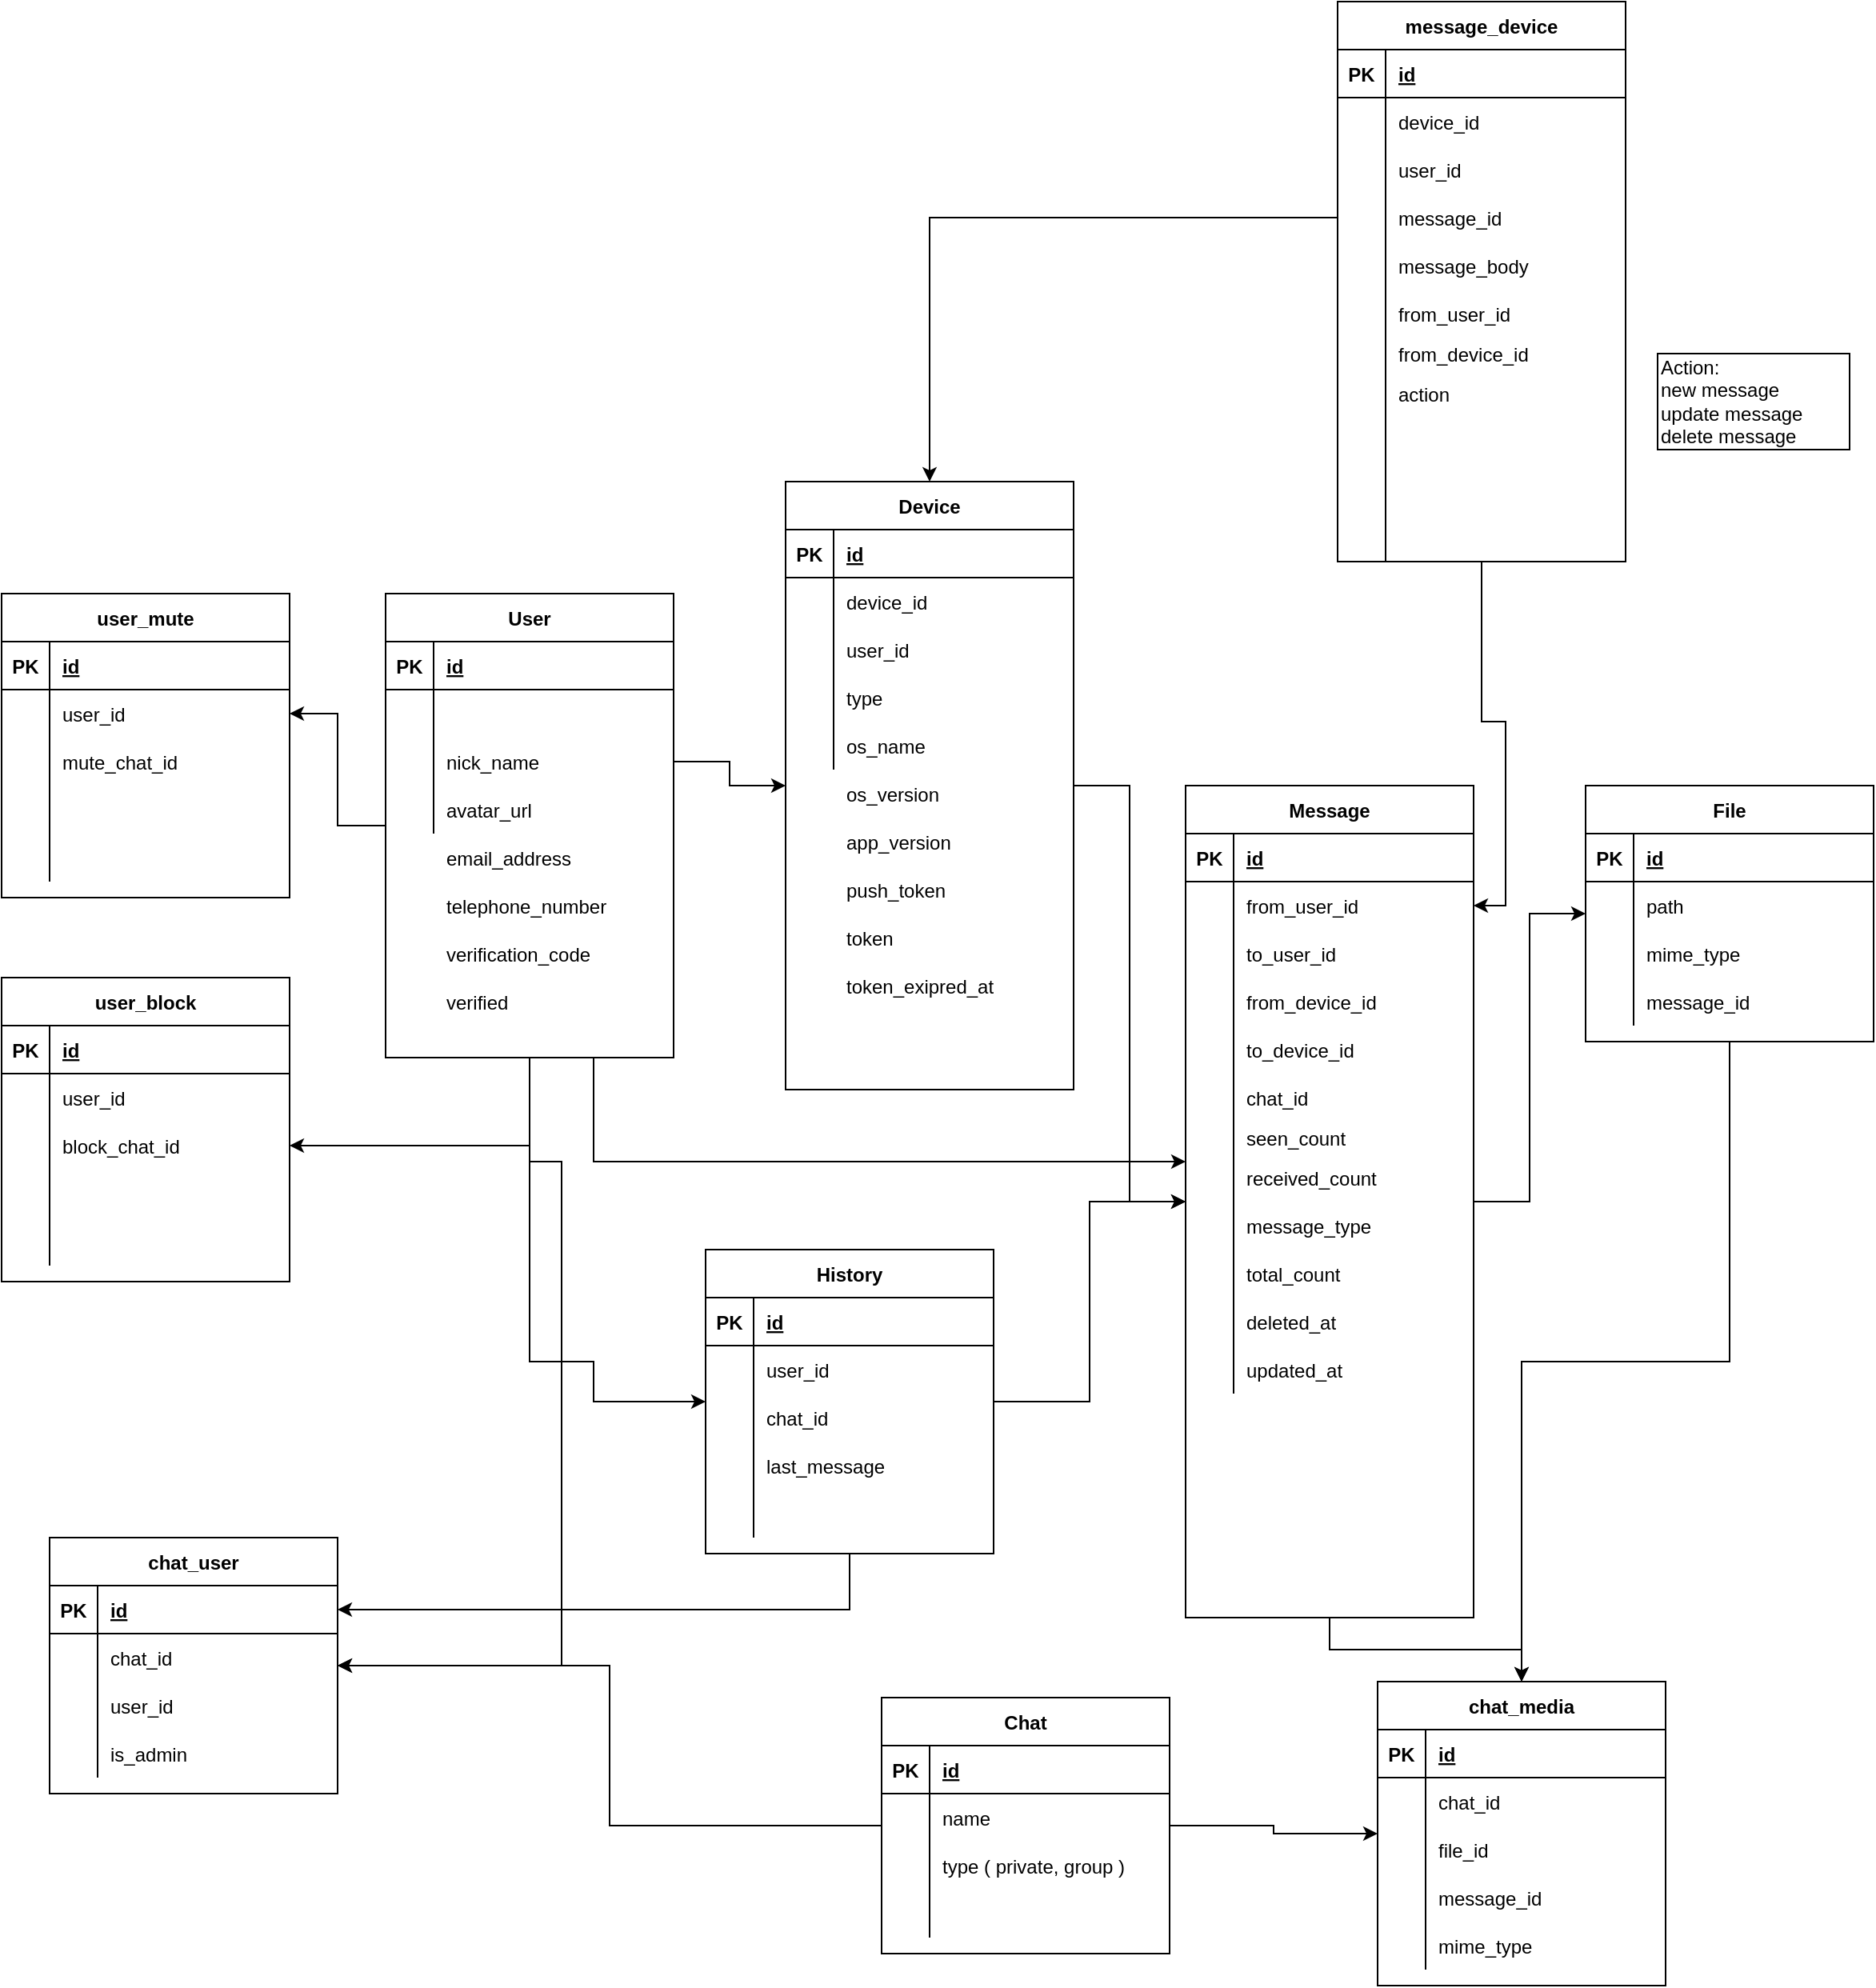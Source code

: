 <mxfile version="15.4.0" type="device"><diagram id="gyPryfoJ8D48N1dl3NvF" name="Page-1"><mxGraphModel dx="1350" dy="3155" grid="1" gridSize="10" guides="1" tooltips="1" connect="1" arrows="1" fold="1" page="1" pageScale="1" pageWidth="3300" pageHeight="2339" math="0" shadow="0"><root><mxCell id="0"/><mxCell id="1" parent="0"/><mxCell id="2RQOhblBHyLBTD1E22XD-20" style="edgeStyle=orthogonalEdgeStyle;rounded=0;orthogonalLoop=1;jettySize=auto;html=1;" parent="1" source="0TIJzp8yugXzPXEKg93_-5" target="0TIJzp8yugXzPXEKg93_-177" edge="1"><mxGeometry relative="1" as="geometry"/></mxCell><mxCell id="2RQOhblBHyLBTD1E22XD-21" style="edgeStyle=orthogonalEdgeStyle;rounded=0;orthogonalLoop=1;jettySize=auto;html=1;entryX=1;entryY=0.5;entryDx=0;entryDy=0;" parent="1" source="0TIJzp8yugXzPXEKg93_-5" target="0TIJzp8yugXzPXEKg93_-187" edge="1"><mxGeometry relative="1" as="geometry"/></mxCell><mxCell id="2RQOhblBHyLBTD1E22XD-24" style="edgeStyle=orthogonalEdgeStyle;rounded=0;orthogonalLoop=1;jettySize=auto;html=1;" parent="1" source="0TIJzp8yugXzPXEKg93_-5" target="0TIJzp8yugXzPXEKg93_-31" edge="1"><mxGeometry relative="1" as="geometry"><Array as="points"><mxPoint x="1435" y="-15"/></Array></mxGeometry></mxCell><mxCell id="2RQOhblBHyLBTD1E22XD-28" style="edgeStyle=orthogonalEdgeStyle;rounded=0;orthogonalLoop=1;jettySize=auto;html=1;" parent="1" source="0TIJzp8yugXzPXEKg93_-5" target="2RQOhblBHyLBTD1E22XD-7" edge="1"><mxGeometry relative="1" as="geometry"><Array as="points"><mxPoint x="1395" y="-15"/><mxPoint x="1415" y="-15"/></Array></mxGeometry></mxCell><mxCell id="2RQOhblBHyLBTD1E22XD-29" style="edgeStyle=orthogonalEdgeStyle;rounded=0;orthogonalLoop=1;jettySize=auto;html=1;" parent="1" source="0TIJzp8yugXzPXEKg93_-5" target="0TIJzp8yugXzPXEKg93_-44" edge="1"><mxGeometry relative="1" as="geometry"><Array as="points"><mxPoint x="1395" y="110"/><mxPoint x="1435" y="110"/><mxPoint x="1435" y="135"/></Array></mxGeometry></mxCell><mxCell id="0TIJzp8yugXzPXEKg93_-5" value="User" style="shape=table;startSize=30;container=1;collapsible=1;childLayout=tableLayout;fixedRows=1;rowLines=0;fontStyle=1;align=center;resizeLast=1;" parent="1" vertex="1"><mxGeometry x="1305" y="-370" width="180" height="290" as="geometry"/></mxCell><mxCell id="0TIJzp8yugXzPXEKg93_-6" value="" style="shape=partialRectangle;collapsible=0;dropTarget=0;pointerEvents=0;fillColor=none;top=0;left=0;bottom=1;right=0;points=[[0,0.5],[1,0.5]];portConstraint=eastwest;" parent="0TIJzp8yugXzPXEKg93_-5" vertex="1"><mxGeometry y="30" width="180" height="30" as="geometry"/></mxCell><mxCell id="0TIJzp8yugXzPXEKg93_-7" value="PK" style="shape=partialRectangle;connectable=0;fillColor=none;top=0;left=0;bottom=0;right=0;fontStyle=1;overflow=hidden;" parent="0TIJzp8yugXzPXEKg93_-6" vertex="1"><mxGeometry width="30" height="30" as="geometry"><mxRectangle width="30" height="30" as="alternateBounds"/></mxGeometry></mxCell><mxCell id="0TIJzp8yugXzPXEKg93_-8" value="id" style="shape=partialRectangle;connectable=0;fillColor=none;top=0;left=0;bottom=0;right=0;align=left;spacingLeft=6;fontStyle=5;overflow=hidden;" parent="0TIJzp8yugXzPXEKg93_-6" vertex="1"><mxGeometry x="30" width="150" height="30" as="geometry"><mxRectangle width="150" height="30" as="alternateBounds"/></mxGeometry></mxCell><mxCell id="0TIJzp8yugXzPXEKg93_-9" value="" style="shape=partialRectangle;collapsible=0;dropTarget=0;pointerEvents=0;fillColor=none;top=0;left=0;bottom=0;right=0;points=[[0,0.5],[1,0.5]];portConstraint=eastwest;" parent="0TIJzp8yugXzPXEKg93_-5" vertex="1"><mxGeometry y="60" width="180" height="30" as="geometry"/></mxCell><mxCell id="0TIJzp8yugXzPXEKg93_-10" value="" style="shape=partialRectangle;connectable=0;fillColor=none;top=0;left=0;bottom=0;right=0;editable=1;overflow=hidden;" parent="0TIJzp8yugXzPXEKg93_-9" vertex="1"><mxGeometry width="30" height="30" as="geometry"><mxRectangle width="30" height="30" as="alternateBounds"/></mxGeometry></mxCell><mxCell id="0TIJzp8yugXzPXEKg93_-11" value="" style="shape=partialRectangle;connectable=0;fillColor=none;top=0;left=0;bottom=0;right=0;align=left;spacingLeft=6;overflow=hidden;" parent="0TIJzp8yugXzPXEKg93_-9" vertex="1"><mxGeometry x="30" width="150" height="30" as="geometry"><mxRectangle width="150" height="30" as="alternateBounds"/></mxGeometry></mxCell><mxCell id="0TIJzp8yugXzPXEKg93_-12" value="" style="shape=partialRectangle;collapsible=0;dropTarget=0;pointerEvents=0;fillColor=none;top=0;left=0;bottom=0;right=0;points=[[0,0.5],[1,0.5]];portConstraint=eastwest;" parent="0TIJzp8yugXzPXEKg93_-5" vertex="1"><mxGeometry y="90" width="180" height="30" as="geometry"/></mxCell><mxCell id="0TIJzp8yugXzPXEKg93_-13" value="" style="shape=partialRectangle;connectable=0;fillColor=none;top=0;left=0;bottom=0;right=0;editable=1;overflow=hidden;" parent="0TIJzp8yugXzPXEKg93_-12" vertex="1"><mxGeometry width="30" height="30" as="geometry"><mxRectangle width="30" height="30" as="alternateBounds"/></mxGeometry></mxCell><mxCell id="0TIJzp8yugXzPXEKg93_-14" value="nick_name" style="shape=partialRectangle;connectable=0;fillColor=none;top=0;left=0;bottom=0;right=0;align=left;spacingLeft=6;overflow=hidden;" parent="0TIJzp8yugXzPXEKg93_-12" vertex="1"><mxGeometry x="30" width="150" height="30" as="geometry"><mxRectangle width="150" height="30" as="alternateBounds"/></mxGeometry></mxCell><mxCell id="0TIJzp8yugXzPXEKg93_-15" value="" style="shape=partialRectangle;collapsible=0;dropTarget=0;pointerEvents=0;fillColor=none;top=0;left=0;bottom=0;right=0;points=[[0,0.5],[1,0.5]];portConstraint=eastwest;" parent="0TIJzp8yugXzPXEKg93_-5" vertex="1"><mxGeometry y="120" width="180" height="30" as="geometry"/></mxCell><mxCell id="0TIJzp8yugXzPXEKg93_-16" value="" style="shape=partialRectangle;connectable=0;fillColor=none;top=0;left=0;bottom=0;right=0;editable=1;overflow=hidden;" parent="0TIJzp8yugXzPXEKg93_-15" vertex="1"><mxGeometry width="30" height="30" as="geometry"><mxRectangle width="30" height="30" as="alternateBounds"/></mxGeometry></mxCell><mxCell id="0TIJzp8yugXzPXEKg93_-17" value="avatar_url" style="shape=partialRectangle;connectable=0;fillColor=none;top=0;left=0;bottom=0;right=0;align=left;spacingLeft=6;overflow=hidden;" parent="0TIJzp8yugXzPXEKg93_-15" vertex="1"><mxGeometry x="30" width="150" height="30" as="geometry"><mxRectangle width="150" height="30" as="alternateBounds"/></mxGeometry></mxCell><mxCell id="2RQOhblBHyLBTD1E22XD-23" style="edgeStyle=orthogonalEdgeStyle;rounded=0;orthogonalLoop=1;jettySize=auto;html=1;" parent="1" source="0TIJzp8yugXzPXEKg93_-18" target="0TIJzp8yugXzPXEKg93_-31" edge="1"><mxGeometry relative="1" as="geometry"/></mxCell><mxCell id="0TIJzp8yugXzPXEKg93_-18" value="Device" style="shape=table;startSize=30;container=1;collapsible=1;childLayout=tableLayout;fixedRows=1;rowLines=0;fontStyle=1;align=center;resizeLast=1;" parent="1" vertex="1"><mxGeometry x="1555" y="-440" width="180" height="380" as="geometry"/></mxCell><mxCell id="0TIJzp8yugXzPXEKg93_-19" value="" style="shape=partialRectangle;collapsible=0;dropTarget=0;pointerEvents=0;fillColor=none;top=0;left=0;bottom=1;right=0;points=[[0,0.5],[1,0.5]];portConstraint=eastwest;" parent="0TIJzp8yugXzPXEKg93_-18" vertex="1"><mxGeometry y="30" width="180" height="30" as="geometry"/></mxCell><mxCell id="0TIJzp8yugXzPXEKg93_-20" value="PK" style="shape=partialRectangle;connectable=0;fillColor=none;top=0;left=0;bottom=0;right=0;fontStyle=1;overflow=hidden;" parent="0TIJzp8yugXzPXEKg93_-19" vertex="1"><mxGeometry width="30" height="30" as="geometry"><mxRectangle width="30" height="30" as="alternateBounds"/></mxGeometry></mxCell><mxCell id="0TIJzp8yugXzPXEKg93_-21" value="id" style="shape=partialRectangle;connectable=0;fillColor=none;top=0;left=0;bottom=0;right=0;align=left;spacingLeft=6;fontStyle=5;overflow=hidden;" parent="0TIJzp8yugXzPXEKg93_-19" vertex="1"><mxGeometry x="30" width="150" height="30" as="geometry"><mxRectangle width="150" height="30" as="alternateBounds"/></mxGeometry></mxCell><mxCell id="0TIJzp8yugXzPXEKg93_-22" value="" style="shape=partialRectangle;collapsible=0;dropTarget=0;pointerEvents=0;fillColor=none;top=0;left=0;bottom=0;right=0;points=[[0,0.5],[1,0.5]];portConstraint=eastwest;" parent="0TIJzp8yugXzPXEKg93_-18" vertex="1"><mxGeometry y="60" width="180" height="30" as="geometry"/></mxCell><mxCell id="0TIJzp8yugXzPXEKg93_-23" value="" style="shape=partialRectangle;connectable=0;fillColor=none;top=0;left=0;bottom=0;right=0;editable=1;overflow=hidden;" parent="0TIJzp8yugXzPXEKg93_-22" vertex="1"><mxGeometry width="30" height="30" as="geometry"><mxRectangle width="30" height="30" as="alternateBounds"/></mxGeometry></mxCell><mxCell id="0TIJzp8yugXzPXEKg93_-24" value="device_id" style="shape=partialRectangle;connectable=0;fillColor=none;top=0;left=0;bottom=0;right=0;align=left;spacingLeft=6;overflow=hidden;" parent="0TIJzp8yugXzPXEKg93_-22" vertex="1"><mxGeometry x="30" width="150" height="30" as="geometry"><mxRectangle width="150" height="30" as="alternateBounds"/></mxGeometry></mxCell><mxCell id="0TIJzp8yugXzPXEKg93_-25" value="" style="shape=partialRectangle;collapsible=0;dropTarget=0;pointerEvents=0;fillColor=none;top=0;left=0;bottom=0;right=0;points=[[0,0.5],[1,0.5]];portConstraint=eastwest;" parent="0TIJzp8yugXzPXEKg93_-18" vertex="1"><mxGeometry y="90" width="180" height="30" as="geometry"/></mxCell><mxCell id="0TIJzp8yugXzPXEKg93_-26" value="" style="shape=partialRectangle;connectable=0;fillColor=none;top=0;left=0;bottom=0;right=0;editable=1;overflow=hidden;" parent="0TIJzp8yugXzPXEKg93_-25" vertex="1"><mxGeometry width="30" height="30" as="geometry"><mxRectangle width="30" height="30" as="alternateBounds"/></mxGeometry></mxCell><mxCell id="0TIJzp8yugXzPXEKg93_-27" value="user_id" style="shape=partialRectangle;connectable=0;fillColor=none;top=0;left=0;bottom=0;right=0;align=left;spacingLeft=6;overflow=hidden;" parent="0TIJzp8yugXzPXEKg93_-25" vertex="1"><mxGeometry x="30" width="150" height="30" as="geometry"><mxRectangle width="150" height="30" as="alternateBounds"/></mxGeometry></mxCell><mxCell id="0TIJzp8yugXzPXEKg93_-92" value="" style="shape=partialRectangle;collapsible=0;dropTarget=0;pointerEvents=0;fillColor=none;top=0;left=0;bottom=0;right=0;points=[[0,0.5],[1,0.5]];portConstraint=eastwest;" parent="0TIJzp8yugXzPXEKg93_-18" vertex="1"><mxGeometry y="120" width="180" height="30" as="geometry"/></mxCell><mxCell id="0TIJzp8yugXzPXEKg93_-93" value="" style="shape=partialRectangle;connectable=0;fillColor=none;top=0;left=0;bottom=0;right=0;editable=1;overflow=hidden;" parent="0TIJzp8yugXzPXEKg93_-92" vertex="1"><mxGeometry width="30" height="30" as="geometry"><mxRectangle width="30" height="30" as="alternateBounds"/></mxGeometry></mxCell><mxCell id="0TIJzp8yugXzPXEKg93_-94" value="type" style="shape=partialRectangle;connectable=0;fillColor=none;top=0;left=0;bottom=0;right=0;align=left;spacingLeft=6;overflow=hidden;" parent="0TIJzp8yugXzPXEKg93_-92" vertex="1"><mxGeometry x="30" width="150" height="30" as="geometry"><mxRectangle width="150" height="30" as="alternateBounds"/></mxGeometry></mxCell><mxCell id="0TIJzp8yugXzPXEKg93_-28" value="" style="shape=partialRectangle;collapsible=0;dropTarget=0;pointerEvents=0;fillColor=none;top=0;left=0;bottom=0;right=0;points=[[0,0.5],[1,0.5]];portConstraint=eastwest;" parent="0TIJzp8yugXzPXEKg93_-18" vertex="1"><mxGeometry y="150" width="180" height="30" as="geometry"/></mxCell><mxCell id="0TIJzp8yugXzPXEKg93_-29" value="" style="shape=partialRectangle;connectable=0;fillColor=none;top=0;left=0;bottom=0;right=0;editable=1;overflow=hidden;" parent="0TIJzp8yugXzPXEKg93_-28" vertex="1"><mxGeometry width="30" height="30" as="geometry"><mxRectangle width="30" height="30" as="alternateBounds"/></mxGeometry></mxCell><mxCell id="0TIJzp8yugXzPXEKg93_-30" value="os_name" style="shape=partialRectangle;connectable=0;fillColor=none;top=0;left=0;bottom=0;right=0;align=left;spacingLeft=6;overflow=hidden;" parent="0TIJzp8yugXzPXEKg93_-28" vertex="1"><mxGeometry x="30" width="150" height="30" as="geometry"><mxRectangle width="150" height="30" as="alternateBounds"/></mxGeometry></mxCell><mxCell id="2RQOhblBHyLBTD1E22XD-25" style="edgeStyle=orthogonalEdgeStyle;rounded=0;orthogonalLoop=1;jettySize=auto;html=1;" parent="1" source="0TIJzp8yugXzPXEKg93_-31" target="0TIJzp8yugXzPXEKg93_-57" edge="1"><mxGeometry relative="1" as="geometry"/></mxCell><mxCell id="2RQOhblBHyLBTD1E22XD-36" style="edgeStyle=orthogonalEdgeStyle;rounded=0;orthogonalLoop=1;jettySize=auto;html=1;" parent="1" source="0TIJzp8yugXzPXEKg93_-31" target="0TIJzp8yugXzPXEKg93_-121" edge="1"><mxGeometry relative="1" as="geometry"/></mxCell><mxCell id="0TIJzp8yugXzPXEKg93_-31" value="Message" style="shape=table;startSize=30;container=1;collapsible=1;childLayout=tableLayout;fixedRows=1;rowLines=0;fontStyle=1;align=center;resizeLast=1;" parent="1" vertex="1"><mxGeometry x="1805" y="-250" width="180" height="520" as="geometry"/></mxCell><mxCell id="0TIJzp8yugXzPXEKg93_-32" value="" style="shape=partialRectangle;collapsible=0;dropTarget=0;pointerEvents=0;fillColor=none;top=0;left=0;bottom=1;right=0;points=[[0,0.5],[1,0.5]];portConstraint=eastwest;" parent="0TIJzp8yugXzPXEKg93_-31" vertex="1"><mxGeometry y="30" width="180" height="30" as="geometry"/></mxCell><mxCell id="0TIJzp8yugXzPXEKg93_-33" value="PK" style="shape=partialRectangle;connectable=0;fillColor=none;top=0;left=0;bottom=0;right=0;fontStyle=1;overflow=hidden;" parent="0TIJzp8yugXzPXEKg93_-32" vertex="1"><mxGeometry width="30" height="30" as="geometry"><mxRectangle width="30" height="30" as="alternateBounds"/></mxGeometry></mxCell><mxCell id="0TIJzp8yugXzPXEKg93_-34" value="id" style="shape=partialRectangle;connectable=0;fillColor=none;top=0;left=0;bottom=0;right=0;align=left;spacingLeft=6;fontStyle=5;overflow=hidden;" parent="0TIJzp8yugXzPXEKg93_-32" vertex="1"><mxGeometry x="30" width="150" height="30" as="geometry"><mxRectangle width="150" height="30" as="alternateBounds"/></mxGeometry></mxCell><mxCell id="0TIJzp8yugXzPXEKg93_-35" value="" style="shape=partialRectangle;collapsible=0;dropTarget=0;pointerEvents=0;fillColor=none;top=0;left=0;bottom=0;right=0;points=[[0,0.5],[1,0.5]];portConstraint=eastwest;" parent="0TIJzp8yugXzPXEKg93_-31" vertex="1"><mxGeometry y="60" width="180" height="30" as="geometry"/></mxCell><mxCell id="0TIJzp8yugXzPXEKg93_-36" value="" style="shape=partialRectangle;connectable=0;fillColor=none;top=0;left=0;bottom=0;right=0;editable=1;overflow=hidden;" parent="0TIJzp8yugXzPXEKg93_-35" vertex="1"><mxGeometry width="30" height="30" as="geometry"><mxRectangle width="30" height="30" as="alternateBounds"/></mxGeometry></mxCell><mxCell id="0TIJzp8yugXzPXEKg93_-37" value="from_user_id" style="shape=partialRectangle;connectable=0;fillColor=none;top=0;left=0;bottom=0;right=0;align=left;spacingLeft=6;overflow=hidden;" parent="0TIJzp8yugXzPXEKg93_-35" vertex="1"><mxGeometry x="30" width="150" height="30" as="geometry"><mxRectangle width="150" height="30" as="alternateBounds"/></mxGeometry></mxCell><mxCell id="0TIJzp8yugXzPXEKg93_-38" value="" style="shape=partialRectangle;collapsible=0;dropTarget=0;pointerEvents=0;fillColor=none;top=0;left=0;bottom=0;right=0;points=[[0,0.5],[1,0.5]];portConstraint=eastwest;" parent="0TIJzp8yugXzPXEKg93_-31" vertex="1"><mxGeometry y="90" width="180" height="30" as="geometry"/></mxCell><mxCell id="0TIJzp8yugXzPXEKg93_-39" value="" style="shape=partialRectangle;connectable=0;fillColor=none;top=0;left=0;bottom=0;right=0;editable=1;overflow=hidden;" parent="0TIJzp8yugXzPXEKg93_-38" vertex="1"><mxGeometry width="30" height="30" as="geometry"><mxRectangle width="30" height="30" as="alternateBounds"/></mxGeometry></mxCell><mxCell id="0TIJzp8yugXzPXEKg93_-40" value="to_user_id" style="shape=partialRectangle;connectable=0;fillColor=none;top=0;left=0;bottom=0;right=0;align=left;spacingLeft=6;overflow=hidden;" parent="0TIJzp8yugXzPXEKg93_-38" vertex="1"><mxGeometry x="30" width="150" height="30" as="geometry"><mxRectangle width="150" height="30" as="alternateBounds"/></mxGeometry></mxCell><mxCell id="0TIJzp8yugXzPXEKg93_-83" value="" style="shape=partialRectangle;collapsible=0;dropTarget=0;pointerEvents=0;fillColor=none;top=0;left=0;bottom=0;right=0;points=[[0,0.5],[1,0.5]];portConstraint=eastwest;" parent="0TIJzp8yugXzPXEKg93_-31" vertex="1"><mxGeometry y="120" width="180" height="30" as="geometry"/></mxCell><mxCell id="0TIJzp8yugXzPXEKg93_-84" value="" style="shape=partialRectangle;connectable=0;fillColor=none;top=0;left=0;bottom=0;right=0;editable=1;overflow=hidden;" parent="0TIJzp8yugXzPXEKg93_-83" vertex="1"><mxGeometry width="30" height="30" as="geometry"><mxRectangle width="30" height="30" as="alternateBounds"/></mxGeometry></mxCell><mxCell id="0TIJzp8yugXzPXEKg93_-85" value="from_device_id" style="shape=partialRectangle;connectable=0;fillColor=none;top=0;left=0;bottom=0;right=0;align=left;spacingLeft=6;overflow=hidden;" parent="0TIJzp8yugXzPXEKg93_-83" vertex="1"><mxGeometry x="30" width="150" height="30" as="geometry"><mxRectangle width="150" height="30" as="alternateBounds"/></mxGeometry></mxCell><mxCell id="0TIJzp8yugXzPXEKg93_-80" value="" style="shape=partialRectangle;collapsible=0;dropTarget=0;pointerEvents=0;fillColor=none;top=0;left=0;bottom=0;right=0;points=[[0,0.5],[1,0.5]];portConstraint=eastwest;" parent="0TIJzp8yugXzPXEKg93_-31" vertex="1"><mxGeometry y="150" width="180" height="30" as="geometry"/></mxCell><mxCell id="0TIJzp8yugXzPXEKg93_-81" value="" style="shape=partialRectangle;connectable=0;fillColor=none;top=0;left=0;bottom=0;right=0;editable=1;overflow=hidden;" parent="0TIJzp8yugXzPXEKg93_-80" vertex="1"><mxGeometry width="30" height="30" as="geometry"><mxRectangle width="30" height="30" as="alternateBounds"/></mxGeometry></mxCell><mxCell id="0TIJzp8yugXzPXEKg93_-82" value="to_device_id" style="shape=partialRectangle;connectable=0;fillColor=none;top=0;left=0;bottom=0;right=0;align=left;spacingLeft=6;overflow=hidden;" parent="0TIJzp8yugXzPXEKg93_-80" vertex="1"><mxGeometry x="30" width="150" height="30" as="geometry"><mxRectangle width="150" height="30" as="alternateBounds"/></mxGeometry></mxCell><mxCell id="0TIJzp8yugXzPXEKg93_-77" value="" style="shape=partialRectangle;collapsible=0;dropTarget=0;pointerEvents=0;fillColor=none;top=0;left=0;bottom=0;right=0;points=[[0,0.5],[1,0.5]];portConstraint=eastwest;" parent="0TIJzp8yugXzPXEKg93_-31" vertex="1"><mxGeometry y="180" width="180" height="30" as="geometry"/></mxCell><mxCell id="0TIJzp8yugXzPXEKg93_-78" value="" style="shape=partialRectangle;connectable=0;fillColor=none;top=0;left=0;bottom=0;right=0;editable=1;overflow=hidden;" parent="0TIJzp8yugXzPXEKg93_-77" vertex="1"><mxGeometry width="30" height="30" as="geometry"><mxRectangle width="30" height="30" as="alternateBounds"/></mxGeometry></mxCell><mxCell id="0TIJzp8yugXzPXEKg93_-79" value="chat_id" style="shape=partialRectangle;connectable=0;fillColor=none;top=0;left=0;bottom=0;right=0;align=left;spacingLeft=6;overflow=hidden;" parent="0TIJzp8yugXzPXEKg93_-77" vertex="1"><mxGeometry x="30" width="150" height="30" as="geometry"><mxRectangle width="150" height="30" as="alternateBounds"/></mxGeometry></mxCell><mxCell id="0TIJzp8yugXzPXEKg93_-74" value="" style="shape=partialRectangle;collapsible=0;dropTarget=0;pointerEvents=0;fillColor=none;top=0;left=0;bottom=0;right=0;points=[[0,0.5],[1,0.5]];portConstraint=eastwest;" parent="0TIJzp8yugXzPXEKg93_-31" vertex="1"><mxGeometry y="210" width="180" height="20" as="geometry"/></mxCell><mxCell id="0TIJzp8yugXzPXEKg93_-75" value="" style="shape=partialRectangle;connectable=0;fillColor=none;top=0;left=0;bottom=0;right=0;editable=1;overflow=hidden;" parent="0TIJzp8yugXzPXEKg93_-74" vertex="1"><mxGeometry width="30" height="20" as="geometry"><mxRectangle width="30" height="20" as="alternateBounds"/></mxGeometry></mxCell><mxCell id="0TIJzp8yugXzPXEKg93_-76" value="seen_count" style="shape=partialRectangle;connectable=0;fillColor=none;top=0;left=0;bottom=0;right=0;align=left;spacingLeft=6;overflow=hidden;" parent="0TIJzp8yugXzPXEKg93_-74" vertex="1"><mxGeometry x="30" width="150" height="20" as="geometry"><mxRectangle width="150" height="20" as="alternateBounds"/></mxGeometry></mxCell><mxCell id="0TIJzp8yugXzPXEKg93_-89" value="" style="shape=partialRectangle;collapsible=0;dropTarget=0;pointerEvents=0;fillColor=none;top=0;left=0;bottom=0;right=0;points=[[0,0.5],[1,0.5]];portConstraint=eastwest;" parent="0TIJzp8yugXzPXEKg93_-31" vertex="1"><mxGeometry y="230" width="180" height="30" as="geometry"/></mxCell><mxCell id="0TIJzp8yugXzPXEKg93_-90" value="" style="shape=partialRectangle;connectable=0;fillColor=none;top=0;left=0;bottom=0;right=0;editable=1;overflow=hidden;" parent="0TIJzp8yugXzPXEKg93_-89" vertex="1"><mxGeometry width="30" height="30" as="geometry"><mxRectangle width="30" height="30" as="alternateBounds"/></mxGeometry></mxCell><mxCell id="0TIJzp8yugXzPXEKg93_-91" value="received_count" style="shape=partialRectangle;connectable=0;fillColor=none;top=0;left=0;bottom=0;right=0;align=left;spacingLeft=6;overflow=hidden;" parent="0TIJzp8yugXzPXEKg93_-89" vertex="1"><mxGeometry x="30" width="150" height="30" as="geometry"><mxRectangle width="150" height="30" as="alternateBounds"/></mxGeometry></mxCell><mxCell id="0TIJzp8yugXzPXEKg93_-86" value="" style="shape=partialRectangle;collapsible=0;dropTarget=0;pointerEvents=0;fillColor=none;top=0;left=0;bottom=0;right=0;points=[[0,0.5],[1,0.5]];portConstraint=eastwest;" parent="0TIJzp8yugXzPXEKg93_-31" vertex="1"><mxGeometry y="260" width="180" height="30" as="geometry"/></mxCell><mxCell id="0TIJzp8yugXzPXEKg93_-87" value="" style="shape=partialRectangle;connectable=0;fillColor=none;top=0;left=0;bottom=0;right=0;editable=1;overflow=hidden;" parent="0TIJzp8yugXzPXEKg93_-86" vertex="1"><mxGeometry width="30" height="30" as="geometry"><mxRectangle width="30" height="30" as="alternateBounds"/></mxGeometry></mxCell><mxCell id="0TIJzp8yugXzPXEKg93_-88" value="message_type" style="shape=partialRectangle;connectable=0;fillColor=none;top=0;left=0;bottom=0;right=0;align=left;spacingLeft=6;overflow=hidden;" parent="0TIJzp8yugXzPXEKg93_-86" vertex="1"><mxGeometry x="30" width="150" height="30" as="geometry"><mxRectangle width="150" height="30" as="alternateBounds"/></mxGeometry></mxCell><mxCell id="IdVJP6HyWT0Pw6hTF84--34" value="" style="shape=partialRectangle;collapsible=0;dropTarget=0;pointerEvents=0;fillColor=none;top=0;left=0;bottom=0;right=0;points=[[0,0.5],[1,0.5]];portConstraint=eastwest;" parent="0TIJzp8yugXzPXEKg93_-31" vertex="1"><mxGeometry y="290" width="180" height="30" as="geometry"/></mxCell><mxCell id="IdVJP6HyWT0Pw6hTF84--35" value="" style="shape=partialRectangle;connectable=0;fillColor=none;top=0;left=0;bottom=0;right=0;editable=1;overflow=hidden;" parent="IdVJP6HyWT0Pw6hTF84--34" vertex="1"><mxGeometry width="30" height="30" as="geometry"><mxRectangle width="30" height="30" as="alternateBounds"/></mxGeometry></mxCell><mxCell id="IdVJP6HyWT0Pw6hTF84--36" value="total_count" style="shape=partialRectangle;connectable=0;fillColor=none;top=0;left=0;bottom=0;right=0;align=left;spacingLeft=6;overflow=hidden;" parent="IdVJP6HyWT0Pw6hTF84--34" vertex="1"><mxGeometry x="30" width="150" height="30" as="geometry"><mxRectangle width="150" height="30" as="alternateBounds"/></mxGeometry></mxCell><mxCell id="IdVJP6HyWT0Pw6hTF84--37" value="" style="shape=partialRectangle;collapsible=0;dropTarget=0;pointerEvents=0;fillColor=none;top=0;left=0;bottom=0;right=0;points=[[0,0.5],[1,0.5]];portConstraint=eastwest;" parent="0TIJzp8yugXzPXEKg93_-31" vertex="1"><mxGeometry y="320" width="180" height="30" as="geometry"/></mxCell><mxCell id="IdVJP6HyWT0Pw6hTF84--38" value="" style="shape=partialRectangle;connectable=0;fillColor=none;top=0;left=0;bottom=0;right=0;editable=1;overflow=hidden;" parent="IdVJP6HyWT0Pw6hTF84--37" vertex="1"><mxGeometry width="30" height="30" as="geometry"><mxRectangle width="30" height="30" as="alternateBounds"/></mxGeometry></mxCell><mxCell id="IdVJP6HyWT0Pw6hTF84--39" value="deleted_at" style="shape=partialRectangle;connectable=0;fillColor=none;top=0;left=0;bottom=0;right=0;align=left;spacingLeft=6;overflow=hidden;" parent="IdVJP6HyWT0Pw6hTF84--37" vertex="1"><mxGeometry x="30" width="150" height="30" as="geometry"><mxRectangle width="150" height="30" as="alternateBounds"/></mxGeometry></mxCell><mxCell id="0TIJzp8yugXzPXEKg93_-41" value="" style="shape=partialRectangle;collapsible=0;dropTarget=0;pointerEvents=0;fillColor=none;top=0;left=0;bottom=0;right=0;points=[[0,0.5],[1,0.5]];portConstraint=eastwest;" parent="0TIJzp8yugXzPXEKg93_-31" vertex="1"><mxGeometry y="350" width="180" height="30" as="geometry"/></mxCell><mxCell id="0TIJzp8yugXzPXEKg93_-42" value="" style="shape=partialRectangle;connectable=0;fillColor=none;top=0;left=0;bottom=0;right=0;editable=1;overflow=hidden;" parent="0TIJzp8yugXzPXEKg93_-41" vertex="1"><mxGeometry width="30" height="30" as="geometry"><mxRectangle width="30" height="30" as="alternateBounds"/></mxGeometry></mxCell><mxCell id="0TIJzp8yugXzPXEKg93_-43" value="updated_at" style="shape=partialRectangle;connectable=0;fillColor=none;top=0;left=0;bottom=0;right=0;align=left;spacingLeft=6;overflow=hidden;" parent="0TIJzp8yugXzPXEKg93_-41" vertex="1"><mxGeometry x="30" width="150" height="30" as="geometry"><mxRectangle width="150" height="30" as="alternateBounds"/></mxGeometry></mxCell><mxCell id="2RQOhblBHyLBTD1E22XD-30" style="edgeStyle=orthogonalEdgeStyle;rounded=0;orthogonalLoop=1;jettySize=auto;html=1;" parent="1" source="0TIJzp8yugXzPXEKg93_-44" target="2RQOhblBHyLBTD1E22XD-8" edge="1"><mxGeometry relative="1" as="geometry"/></mxCell><mxCell id="2RQOhblBHyLBTD1E22XD-31" style="edgeStyle=orthogonalEdgeStyle;rounded=0;orthogonalLoop=1;jettySize=auto;html=1;" parent="1" source="0TIJzp8yugXzPXEKg93_-44" target="0TIJzp8yugXzPXEKg93_-31" edge="1"><mxGeometry relative="1" as="geometry"/></mxCell><mxCell id="0TIJzp8yugXzPXEKg93_-44" value="History" style="shape=table;startSize=30;container=1;collapsible=1;childLayout=tableLayout;fixedRows=1;rowLines=0;fontStyle=1;align=center;resizeLast=1;" parent="1" vertex="1"><mxGeometry x="1505" y="40" width="180" height="190" as="geometry"/></mxCell><mxCell id="0TIJzp8yugXzPXEKg93_-45" value="" style="shape=partialRectangle;collapsible=0;dropTarget=0;pointerEvents=0;fillColor=none;top=0;left=0;bottom=1;right=0;points=[[0,0.5],[1,0.5]];portConstraint=eastwest;" parent="0TIJzp8yugXzPXEKg93_-44" vertex="1"><mxGeometry y="30" width="180" height="30" as="geometry"/></mxCell><mxCell id="0TIJzp8yugXzPXEKg93_-46" value="PK" style="shape=partialRectangle;connectable=0;fillColor=none;top=0;left=0;bottom=0;right=0;fontStyle=1;overflow=hidden;" parent="0TIJzp8yugXzPXEKg93_-45" vertex="1"><mxGeometry width="30" height="30" as="geometry"><mxRectangle width="30" height="30" as="alternateBounds"/></mxGeometry></mxCell><mxCell id="0TIJzp8yugXzPXEKg93_-47" value="id" style="shape=partialRectangle;connectable=0;fillColor=none;top=0;left=0;bottom=0;right=0;align=left;spacingLeft=6;fontStyle=5;overflow=hidden;" parent="0TIJzp8yugXzPXEKg93_-45" vertex="1"><mxGeometry x="30" width="150" height="30" as="geometry"><mxRectangle width="150" height="30" as="alternateBounds"/></mxGeometry></mxCell><mxCell id="0TIJzp8yugXzPXEKg93_-48" value="" style="shape=partialRectangle;collapsible=0;dropTarget=0;pointerEvents=0;fillColor=none;top=0;left=0;bottom=0;right=0;points=[[0,0.5],[1,0.5]];portConstraint=eastwest;" parent="0TIJzp8yugXzPXEKg93_-44" vertex="1"><mxGeometry y="60" width="180" height="30" as="geometry"/></mxCell><mxCell id="0TIJzp8yugXzPXEKg93_-49" value="" style="shape=partialRectangle;connectable=0;fillColor=none;top=0;left=0;bottom=0;right=0;editable=1;overflow=hidden;" parent="0TIJzp8yugXzPXEKg93_-48" vertex="1"><mxGeometry width="30" height="30" as="geometry"><mxRectangle width="30" height="30" as="alternateBounds"/></mxGeometry></mxCell><mxCell id="0TIJzp8yugXzPXEKg93_-50" value="user_id" style="shape=partialRectangle;connectable=0;fillColor=none;top=0;left=0;bottom=0;right=0;align=left;spacingLeft=6;overflow=hidden;" parent="0TIJzp8yugXzPXEKg93_-48" vertex="1"><mxGeometry x="30" width="150" height="30" as="geometry"><mxRectangle width="150" height="30" as="alternateBounds"/></mxGeometry></mxCell><mxCell id="2RQOhblBHyLBTD1E22XD-4" value="" style="shape=partialRectangle;collapsible=0;dropTarget=0;pointerEvents=0;fillColor=none;top=0;left=0;bottom=0;right=0;points=[[0,0.5],[1,0.5]];portConstraint=eastwest;" parent="0TIJzp8yugXzPXEKg93_-44" vertex="1"><mxGeometry y="90" width="180" height="30" as="geometry"/></mxCell><mxCell id="2RQOhblBHyLBTD1E22XD-5" value="" style="shape=partialRectangle;connectable=0;fillColor=none;top=0;left=0;bottom=0;right=0;editable=1;overflow=hidden;" parent="2RQOhblBHyLBTD1E22XD-4" vertex="1"><mxGeometry width="30" height="30" as="geometry"><mxRectangle width="30" height="30" as="alternateBounds"/></mxGeometry></mxCell><mxCell id="2RQOhblBHyLBTD1E22XD-6" value="chat_id" style="shape=partialRectangle;connectable=0;fillColor=none;top=0;left=0;bottom=0;right=0;align=left;spacingLeft=6;overflow=hidden;" parent="2RQOhblBHyLBTD1E22XD-4" vertex="1"><mxGeometry x="30" width="150" height="30" as="geometry"><mxRectangle width="150" height="30" as="alternateBounds"/></mxGeometry></mxCell><mxCell id="0TIJzp8yugXzPXEKg93_-51" value="" style="shape=partialRectangle;collapsible=0;dropTarget=0;pointerEvents=0;fillColor=none;top=0;left=0;bottom=0;right=0;points=[[0,0.5],[1,0.5]];portConstraint=eastwest;" parent="0TIJzp8yugXzPXEKg93_-44" vertex="1"><mxGeometry y="120" width="180" height="30" as="geometry"/></mxCell><mxCell id="0TIJzp8yugXzPXEKg93_-52" value="" style="shape=partialRectangle;connectable=0;fillColor=none;top=0;left=0;bottom=0;right=0;editable=1;overflow=hidden;" parent="0TIJzp8yugXzPXEKg93_-51" vertex="1"><mxGeometry width="30" height="30" as="geometry"><mxRectangle width="30" height="30" as="alternateBounds"/></mxGeometry></mxCell><mxCell id="0TIJzp8yugXzPXEKg93_-53" value="last_message" style="shape=partialRectangle;connectable=0;fillColor=none;top=0;left=0;bottom=0;right=0;align=left;spacingLeft=6;overflow=hidden;" parent="0TIJzp8yugXzPXEKg93_-51" vertex="1"><mxGeometry x="30" width="150" height="30" as="geometry"><mxRectangle width="150" height="30" as="alternateBounds"/></mxGeometry></mxCell><mxCell id="0TIJzp8yugXzPXEKg93_-54" value="" style="shape=partialRectangle;collapsible=0;dropTarget=0;pointerEvents=0;fillColor=none;top=0;left=0;bottom=0;right=0;points=[[0,0.5],[1,0.5]];portConstraint=eastwest;" parent="0TIJzp8yugXzPXEKg93_-44" vertex="1"><mxGeometry y="150" width="180" height="30" as="geometry"/></mxCell><mxCell id="0TIJzp8yugXzPXEKg93_-55" value="" style="shape=partialRectangle;connectable=0;fillColor=none;top=0;left=0;bottom=0;right=0;editable=1;overflow=hidden;" parent="0TIJzp8yugXzPXEKg93_-54" vertex="1"><mxGeometry width="30" height="30" as="geometry"><mxRectangle width="30" height="30" as="alternateBounds"/></mxGeometry></mxCell><mxCell id="0TIJzp8yugXzPXEKg93_-56" value="" style="shape=partialRectangle;connectable=0;fillColor=none;top=0;left=0;bottom=0;right=0;align=left;spacingLeft=6;overflow=hidden;" parent="0TIJzp8yugXzPXEKg93_-54" vertex="1"><mxGeometry x="30" width="150" height="30" as="geometry"><mxRectangle width="150" height="30" as="alternateBounds"/></mxGeometry></mxCell><mxCell id="2RQOhblBHyLBTD1E22XD-32" style="edgeStyle=orthogonalEdgeStyle;rounded=0;orthogonalLoop=1;jettySize=auto;html=1;" parent="1" source="0TIJzp8yugXzPXEKg93_-57" target="0TIJzp8yugXzPXEKg93_-121" edge="1"><mxGeometry relative="1" as="geometry"/></mxCell><mxCell id="0TIJzp8yugXzPXEKg93_-57" value="File" style="shape=table;startSize=30;container=1;collapsible=1;childLayout=tableLayout;fixedRows=1;rowLines=0;fontStyle=1;align=center;resizeLast=1;" parent="1" vertex="1"><mxGeometry x="2055" y="-250" width="180" height="160" as="geometry"/></mxCell><mxCell id="0TIJzp8yugXzPXEKg93_-58" value="" style="shape=partialRectangle;collapsible=0;dropTarget=0;pointerEvents=0;fillColor=none;top=0;left=0;bottom=1;right=0;points=[[0,0.5],[1,0.5]];portConstraint=eastwest;" parent="0TIJzp8yugXzPXEKg93_-57" vertex="1"><mxGeometry y="30" width="180" height="30" as="geometry"/></mxCell><mxCell id="0TIJzp8yugXzPXEKg93_-59" value="PK" style="shape=partialRectangle;connectable=0;fillColor=none;top=0;left=0;bottom=0;right=0;fontStyle=1;overflow=hidden;" parent="0TIJzp8yugXzPXEKg93_-58" vertex="1"><mxGeometry width="30" height="30" as="geometry"><mxRectangle width="30" height="30" as="alternateBounds"/></mxGeometry></mxCell><mxCell id="0TIJzp8yugXzPXEKg93_-60" value="id" style="shape=partialRectangle;connectable=0;fillColor=none;top=0;left=0;bottom=0;right=0;align=left;spacingLeft=6;fontStyle=5;overflow=hidden;" parent="0TIJzp8yugXzPXEKg93_-58" vertex="1"><mxGeometry x="30" width="150" height="30" as="geometry"><mxRectangle width="150" height="30" as="alternateBounds"/></mxGeometry></mxCell><mxCell id="0TIJzp8yugXzPXEKg93_-61" value="" style="shape=partialRectangle;collapsible=0;dropTarget=0;pointerEvents=0;fillColor=none;top=0;left=0;bottom=0;right=0;points=[[0,0.5],[1,0.5]];portConstraint=eastwest;" parent="0TIJzp8yugXzPXEKg93_-57" vertex="1"><mxGeometry y="60" width="180" height="30" as="geometry"/></mxCell><mxCell id="0TIJzp8yugXzPXEKg93_-62" value="" style="shape=partialRectangle;connectable=0;fillColor=none;top=0;left=0;bottom=0;right=0;editable=1;overflow=hidden;" parent="0TIJzp8yugXzPXEKg93_-61" vertex="1"><mxGeometry width="30" height="30" as="geometry"><mxRectangle width="30" height="30" as="alternateBounds"/></mxGeometry></mxCell><mxCell id="0TIJzp8yugXzPXEKg93_-63" value="path" style="shape=partialRectangle;connectable=0;fillColor=none;top=0;left=0;bottom=0;right=0;align=left;spacingLeft=6;overflow=hidden;" parent="0TIJzp8yugXzPXEKg93_-61" vertex="1"><mxGeometry x="30" width="150" height="30" as="geometry"><mxRectangle width="150" height="30" as="alternateBounds"/></mxGeometry></mxCell><mxCell id="0TIJzp8yugXzPXEKg93_-64" value="" style="shape=partialRectangle;collapsible=0;dropTarget=0;pointerEvents=0;fillColor=none;top=0;left=0;bottom=0;right=0;points=[[0,0.5],[1,0.5]];portConstraint=eastwest;" parent="0TIJzp8yugXzPXEKg93_-57" vertex="1"><mxGeometry y="90" width="180" height="30" as="geometry"/></mxCell><mxCell id="0TIJzp8yugXzPXEKg93_-65" value="" style="shape=partialRectangle;connectable=0;fillColor=none;top=0;left=0;bottom=0;right=0;editable=1;overflow=hidden;" parent="0TIJzp8yugXzPXEKg93_-64" vertex="1"><mxGeometry width="30" height="30" as="geometry"><mxRectangle width="30" height="30" as="alternateBounds"/></mxGeometry></mxCell><mxCell id="0TIJzp8yugXzPXEKg93_-66" value="mime_type" style="shape=partialRectangle;connectable=0;fillColor=none;top=0;left=0;bottom=0;right=0;align=left;spacingLeft=6;overflow=hidden;" parent="0TIJzp8yugXzPXEKg93_-64" vertex="1"><mxGeometry x="30" width="150" height="30" as="geometry"><mxRectangle width="150" height="30" as="alternateBounds"/></mxGeometry></mxCell><mxCell id="0TIJzp8yugXzPXEKg93_-67" value="" style="shape=partialRectangle;collapsible=0;dropTarget=0;pointerEvents=0;fillColor=none;top=0;left=0;bottom=0;right=0;points=[[0,0.5],[1,0.5]];portConstraint=eastwest;" parent="0TIJzp8yugXzPXEKg93_-57" vertex="1"><mxGeometry y="120" width="180" height="30" as="geometry"/></mxCell><mxCell id="0TIJzp8yugXzPXEKg93_-68" value="" style="shape=partialRectangle;connectable=0;fillColor=none;top=0;left=0;bottom=0;right=0;editable=1;overflow=hidden;" parent="0TIJzp8yugXzPXEKg93_-67" vertex="1"><mxGeometry width="30" height="30" as="geometry"><mxRectangle width="30" height="30" as="alternateBounds"/></mxGeometry></mxCell><mxCell id="0TIJzp8yugXzPXEKg93_-69" value="message_id" style="shape=partialRectangle;connectable=0;fillColor=none;top=0;left=0;bottom=0;right=0;align=left;spacingLeft=6;overflow=hidden;" parent="0TIJzp8yugXzPXEKg93_-67" vertex="1"><mxGeometry x="30" width="150" height="30" as="geometry"><mxRectangle width="150" height="30" as="alternateBounds"/></mxGeometry></mxCell><mxCell id="2RQOhblBHyLBTD1E22XD-26" style="edgeStyle=orthogonalEdgeStyle;rounded=0;orthogonalLoop=1;jettySize=auto;html=1;" parent="1" source="0TIJzp8yugXzPXEKg93_-95" target="0TIJzp8yugXzPXEKg93_-121" edge="1"><mxGeometry relative="1" as="geometry"/></mxCell><mxCell id="2RQOhblBHyLBTD1E22XD-27" style="edgeStyle=orthogonalEdgeStyle;rounded=0;orthogonalLoop=1;jettySize=auto;html=1;" parent="1" source="0TIJzp8yugXzPXEKg93_-95" target="2RQOhblBHyLBTD1E22XD-7" edge="1"><mxGeometry relative="1" as="geometry"/></mxCell><mxCell id="0TIJzp8yugXzPXEKg93_-95" value="Chat" style="shape=table;startSize=30;container=1;collapsible=1;childLayout=tableLayout;fixedRows=1;rowLines=0;fontStyle=1;align=center;resizeLast=1;" parent="1" vertex="1"><mxGeometry x="1615" y="320" width="180" height="160" as="geometry"/></mxCell><mxCell id="0TIJzp8yugXzPXEKg93_-96" value="" style="shape=partialRectangle;collapsible=0;dropTarget=0;pointerEvents=0;fillColor=none;top=0;left=0;bottom=1;right=0;points=[[0,0.5],[1,0.5]];portConstraint=eastwest;" parent="0TIJzp8yugXzPXEKg93_-95" vertex="1"><mxGeometry y="30" width="180" height="30" as="geometry"/></mxCell><mxCell id="0TIJzp8yugXzPXEKg93_-97" value="PK" style="shape=partialRectangle;connectable=0;fillColor=none;top=0;left=0;bottom=0;right=0;fontStyle=1;overflow=hidden;" parent="0TIJzp8yugXzPXEKg93_-96" vertex="1"><mxGeometry width="30" height="30" as="geometry"><mxRectangle width="30" height="30" as="alternateBounds"/></mxGeometry></mxCell><mxCell id="0TIJzp8yugXzPXEKg93_-98" value="id" style="shape=partialRectangle;connectable=0;fillColor=none;top=0;left=0;bottom=0;right=0;align=left;spacingLeft=6;fontStyle=5;overflow=hidden;" parent="0TIJzp8yugXzPXEKg93_-96" vertex="1"><mxGeometry x="30" width="150" height="30" as="geometry"><mxRectangle width="150" height="30" as="alternateBounds"/></mxGeometry></mxCell><mxCell id="0TIJzp8yugXzPXEKg93_-99" value="" style="shape=partialRectangle;collapsible=0;dropTarget=0;pointerEvents=0;fillColor=none;top=0;left=0;bottom=0;right=0;points=[[0,0.5],[1,0.5]];portConstraint=eastwest;" parent="0TIJzp8yugXzPXEKg93_-95" vertex="1"><mxGeometry y="60" width="180" height="30" as="geometry"/></mxCell><mxCell id="0TIJzp8yugXzPXEKg93_-100" value="" style="shape=partialRectangle;connectable=0;fillColor=none;top=0;left=0;bottom=0;right=0;editable=1;overflow=hidden;" parent="0TIJzp8yugXzPXEKg93_-99" vertex="1"><mxGeometry width="30" height="30" as="geometry"><mxRectangle width="30" height="30" as="alternateBounds"/></mxGeometry></mxCell><mxCell id="0TIJzp8yugXzPXEKg93_-101" value="name" style="shape=partialRectangle;connectable=0;fillColor=none;top=0;left=0;bottom=0;right=0;align=left;spacingLeft=6;overflow=hidden;" parent="0TIJzp8yugXzPXEKg93_-99" vertex="1"><mxGeometry x="30" width="150" height="30" as="geometry"><mxRectangle width="150" height="30" as="alternateBounds"/></mxGeometry></mxCell><mxCell id="0TIJzp8yugXzPXEKg93_-102" value="" style="shape=partialRectangle;collapsible=0;dropTarget=0;pointerEvents=0;fillColor=none;top=0;left=0;bottom=0;right=0;points=[[0,0.5],[1,0.5]];portConstraint=eastwest;" parent="0TIJzp8yugXzPXEKg93_-95" vertex="1"><mxGeometry y="90" width="180" height="30" as="geometry"/></mxCell><mxCell id="0TIJzp8yugXzPXEKg93_-103" value="" style="shape=partialRectangle;connectable=0;fillColor=none;top=0;left=0;bottom=0;right=0;editable=1;overflow=hidden;" parent="0TIJzp8yugXzPXEKg93_-102" vertex="1"><mxGeometry width="30" height="30" as="geometry"><mxRectangle width="30" height="30" as="alternateBounds"/></mxGeometry></mxCell><mxCell id="0TIJzp8yugXzPXEKg93_-104" value="type ( private, group )" style="shape=partialRectangle;connectable=0;fillColor=none;top=0;left=0;bottom=0;right=0;align=left;spacingLeft=6;overflow=hidden;" parent="0TIJzp8yugXzPXEKg93_-102" vertex="1"><mxGeometry x="30" width="150" height="30" as="geometry"><mxRectangle width="150" height="30" as="alternateBounds"/></mxGeometry></mxCell><mxCell id="0TIJzp8yugXzPXEKg93_-105" value="" style="shape=partialRectangle;collapsible=0;dropTarget=0;pointerEvents=0;fillColor=none;top=0;left=0;bottom=0;right=0;points=[[0,0.5],[1,0.5]];portConstraint=eastwest;" parent="0TIJzp8yugXzPXEKg93_-95" vertex="1"><mxGeometry y="120" width="180" height="30" as="geometry"/></mxCell><mxCell id="0TIJzp8yugXzPXEKg93_-106" value="" style="shape=partialRectangle;connectable=0;fillColor=none;top=0;left=0;bottom=0;right=0;editable=1;overflow=hidden;" parent="0TIJzp8yugXzPXEKg93_-105" vertex="1"><mxGeometry width="30" height="30" as="geometry"><mxRectangle width="30" height="30" as="alternateBounds"/></mxGeometry></mxCell><mxCell id="0TIJzp8yugXzPXEKg93_-107" value="" style="shape=partialRectangle;connectable=0;fillColor=none;top=0;left=0;bottom=0;right=0;align=left;spacingLeft=6;overflow=hidden;" parent="0TIJzp8yugXzPXEKg93_-105" vertex="1"><mxGeometry x="30" width="150" height="30" as="geometry"><mxRectangle width="150" height="30" as="alternateBounds"/></mxGeometry></mxCell><mxCell id="0TIJzp8yugXzPXEKg93_-121" value="chat_media" style="shape=table;startSize=30;container=1;collapsible=1;childLayout=tableLayout;fixedRows=1;rowLines=0;fontStyle=1;align=center;resizeLast=1;" parent="1" vertex="1"><mxGeometry x="1925" y="310" width="180" height="190" as="geometry"/></mxCell><mxCell id="0TIJzp8yugXzPXEKg93_-122" value="" style="shape=partialRectangle;collapsible=0;dropTarget=0;pointerEvents=0;fillColor=none;top=0;left=0;bottom=1;right=0;points=[[0,0.5],[1,0.5]];portConstraint=eastwest;" parent="0TIJzp8yugXzPXEKg93_-121" vertex="1"><mxGeometry y="30" width="180" height="30" as="geometry"/></mxCell><mxCell id="0TIJzp8yugXzPXEKg93_-123" value="PK" style="shape=partialRectangle;connectable=0;fillColor=none;top=0;left=0;bottom=0;right=0;fontStyle=1;overflow=hidden;" parent="0TIJzp8yugXzPXEKg93_-122" vertex="1"><mxGeometry width="30" height="30" as="geometry"><mxRectangle width="30" height="30" as="alternateBounds"/></mxGeometry></mxCell><mxCell id="0TIJzp8yugXzPXEKg93_-124" value="id" style="shape=partialRectangle;connectable=0;fillColor=none;top=0;left=0;bottom=0;right=0;align=left;spacingLeft=6;fontStyle=5;overflow=hidden;" parent="0TIJzp8yugXzPXEKg93_-122" vertex="1"><mxGeometry x="30" width="150" height="30" as="geometry"><mxRectangle width="150" height="30" as="alternateBounds"/></mxGeometry></mxCell><mxCell id="0TIJzp8yugXzPXEKg93_-125" value="" style="shape=partialRectangle;collapsible=0;dropTarget=0;pointerEvents=0;fillColor=none;top=0;left=0;bottom=0;right=0;points=[[0,0.5],[1,0.5]];portConstraint=eastwest;" parent="0TIJzp8yugXzPXEKg93_-121" vertex="1"><mxGeometry y="60" width="180" height="30" as="geometry"/></mxCell><mxCell id="0TIJzp8yugXzPXEKg93_-126" value="" style="shape=partialRectangle;connectable=0;fillColor=none;top=0;left=0;bottom=0;right=0;editable=1;overflow=hidden;" parent="0TIJzp8yugXzPXEKg93_-125" vertex="1"><mxGeometry width="30" height="30" as="geometry"><mxRectangle width="30" height="30" as="alternateBounds"/></mxGeometry></mxCell><mxCell id="0TIJzp8yugXzPXEKg93_-127" value="chat_id" style="shape=partialRectangle;connectable=0;fillColor=none;top=0;left=0;bottom=0;right=0;align=left;spacingLeft=6;overflow=hidden;" parent="0TIJzp8yugXzPXEKg93_-125" vertex="1"><mxGeometry x="30" width="150" height="30" as="geometry"><mxRectangle width="150" height="30" as="alternateBounds"/></mxGeometry></mxCell><mxCell id="2RQOhblBHyLBTD1E22XD-33" value="" style="shape=partialRectangle;collapsible=0;dropTarget=0;pointerEvents=0;fillColor=none;top=0;left=0;bottom=0;right=0;points=[[0,0.5],[1,0.5]];portConstraint=eastwest;" parent="0TIJzp8yugXzPXEKg93_-121" vertex="1"><mxGeometry y="90" width="180" height="30" as="geometry"/></mxCell><mxCell id="2RQOhblBHyLBTD1E22XD-34" value="" style="shape=partialRectangle;connectable=0;fillColor=none;top=0;left=0;bottom=0;right=0;editable=1;overflow=hidden;" parent="2RQOhblBHyLBTD1E22XD-33" vertex="1"><mxGeometry width="30" height="30" as="geometry"><mxRectangle width="30" height="30" as="alternateBounds"/></mxGeometry></mxCell><mxCell id="2RQOhblBHyLBTD1E22XD-35" value="file_id" style="shape=partialRectangle;connectable=0;fillColor=none;top=0;left=0;bottom=0;right=0;align=left;spacingLeft=6;overflow=hidden;" parent="2RQOhblBHyLBTD1E22XD-33" vertex="1"><mxGeometry x="30" width="150" height="30" as="geometry"><mxRectangle width="150" height="30" as="alternateBounds"/></mxGeometry></mxCell><mxCell id="0TIJzp8yugXzPXEKg93_-128" value="" style="shape=partialRectangle;collapsible=0;dropTarget=0;pointerEvents=0;fillColor=none;top=0;left=0;bottom=0;right=0;points=[[0,0.5],[1,0.5]];portConstraint=eastwest;" parent="0TIJzp8yugXzPXEKg93_-121" vertex="1"><mxGeometry y="120" width="180" height="30" as="geometry"/></mxCell><mxCell id="0TIJzp8yugXzPXEKg93_-129" value="" style="shape=partialRectangle;connectable=0;fillColor=none;top=0;left=0;bottom=0;right=0;editable=1;overflow=hidden;" parent="0TIJzp8yugXzPXEKg93_-128" vertex="1"><mxGeometry width="30" height="30" as="geometry"><mxRectangle width="30" height="30" as="alternateBounds"/></mxGeometry></mxCell><mxCell id="0TIJzp8yugXzPXEKg93_-130" value="message_id" style="shape=partialRectangle;connectable=0;fillColor=none;top=0;left=0;bottom=0;right=0;align=left;spacingLeft=6;overflow=hidden;" parent="0TIJzp8yugXzPXEKg93_-128" vertex="1"><mxGeometry x="30" width="150" height="30" as="geometry"><mxRectangle width="150" height="30" as="alternateBounds"/></mxGeometry></mxCell><mxCell id="0TIJzp8yugXzPXEKg93_-131" value="" style="shape=partialRectangle;collapsible=0;dropTarget=0;pointerEvents=0;fillColor=none;top=0;left=0;bottom=0;right=0;points=[[0,0.5],[1,0.5]];portConstraint=eastwest;" parent="0TIJzp8yugXzPXEKg93_-121" vertex="1"><mxGeometry y="150" width="180" height="30" as="geometry"/></mxCell><mxCell id="0TIJzp8yugXzPXEKg93_-132" value="" style="shape=partialRectangle;connectable=0;fillColor=none;top=0;left=0;bottom=0;right=0;editable=1;overflow=hidden;" parent="0TIJzp8yugXzPXEKg93_-131" vertex="1"><mxGeometry width="30" height="30" as="geometry"><mxRectangle width="30" height="30" as="alternateBounds"/></mxGeometry></mxCell><mxCell id="0TIJzp8yugXzPXEKg93_-133" value="mime_type" style="shape=partialRectangle;connectable=0;fillColor=none;top=0;left=0;bottom=0;right=0;align=left;spacingLeft=6;overflow=hidden;" parent="0TIJzp8yugXzPXEKg93_-131" vertex="1"><mxGeometry x="30" width="150" height="30" as="geometry"><mxRectangle width="150" height="30" as="alternateBounds"/></mxGeometry></mxCell><mxCell id="0TIJzp8yugXzPXEKg93_-160" value="user_block" style="shape=table;startSize=30;container=1;collapsible=1;childLayout=tableLayout;fixedRows=1;rowLines=0;fontStyle=1;align=center;resizeLast=1;" parent="1" vertex="1"><mxGeometry x="1065" y="-130" width="180" height="190" as="geometry"/></mxCell><mxCell id="0TIJzp8yugXzPXEKg93_-161" value="" style="shape=partialRectangle;collapsible=0;dropTarget=0;pointerEvents=0;fillColor=none;top=0;left=0;bottom=1;right=0;points=[[0,0.5],[1,0.5]];portConstraint=eastwest;" parent="0TIJzp8yugXzPXEKg93_-160" vertex="1"><mxGeometry y="30" width="180" height="30" as="geometry"/></mxCell><mxCell id="0TIJzp8yugXzPXEKg93_-162" value="PK" style="shape=partialRectangle;connectable=0;fillColor=none;top=0;left=0;bottom=0;right=0;fontStyle=1;overflow=hidden;" parent="0TIJzp8yugXzPXEKg93_-161" vertex="1"><mxGeometry width="30" height="30" as="geometry"><mxRectangle width="30" height="30" as="alternateBounds"/></mxGeometry></mxCell><mxCell id="0TIJzp8yugXzPXEKg93_-163" value="id" style="shape=partialRectangle;connectable=0;fillColor=none;top=0;left=0;bottom=0;right=0;align=left;spacingLeft=6;fontStyle=5;overflow=hidden;" parent="0TIJzp8yugXzPXEKg93_-161" vertex="1"><mxGeometry x="30" width="150" height="30" as="geometry"><mxRectangle width="150" height="30" as="alternateBounds"/></mxGeometry></mxCell><mxCell id="0TIJzp8yugXzPXEKg93_-164" value="" style="shape=partialRectangle;collapsible=0;dropTarget=0;pointerEvents=0;fillColor=none;top=0;left=0;bottom=0;right=0;points=[[0,0.5],[1,0.5]];portConstraint=eastwest;" parent="0TIJzp8yugXzPXEKg93_-160" vertex="1"><mxGeometry y="60" width="180" height="30" as="geometry"/></mxCell><mxCell id="0TIJzp8yugXzPXEKg93_-165" value="" style="shape=partialRectangle;connectable=0;fillColor=none;top=0;left=0;bottom=0;right=0;editable=1;overflow=hidden;" parent="0TIJzp8yugXzPXEKg93_-164" vertex="1"><mxGeometry width="30" height="30" as="geometry"><mxRectangle width="30" height="30" as="alternateBounds"/></mxGeometry></mxCell><mxCell id="0TIJzp8yugXzPXEKg93_-166" value="user_id" style="shape=partialRectangle;connectable=0;fillColor=none;top=0;left=0;bottom=0;right=0;align=left;spacingLeft=6;overflow=hidden;" parent="0TIJzp8yugXzPXEKg93_-164" vertex="1"><mxGeometry x="30" width="150" height="30" as="geometry"><mxRectangle width="150" height="30" as="alternateBounds"/></mxGeometry></mxCell><mxCell id="0TIJzp8yugXzPXEKg93_-187" value="" style="shape=partialRectangle;collapsible=0;dropTarget=0;pointerEvents=0;fillColor=none;top=0;left=0;bottom=0;right=0;points=[[0,0.5],[1,0.5]];portConstraint=eastwest;" parent="0TIJzp8yugXzPXEKg93_-160" vertex="1"><mxGeometry y="90" width="180" height="30" as="geometry"/></mxCell><mxCell id="0TIJzp8yugXzPXEKg93_-188" value="" style="shape=partialRectangle;connectable=0;fillColor=none;top=0;left=0;bottom=0;right=0;editable=1;overflow=hidden;" parent="0TIJzp8yugXzPXEKg93_-187" vertex="1"><mxGeometry width="30" height="30" as="geometry"><mxRectangle width="30" height="30" as="alternateBounds"/></mxGeometry></mxCell><mxCell id="0TIJzp8yugXzPXEKg93_-189" value="block_chat_id" style="shape=partialRectangle;connectable=0;fillColor=none;top=0;left=0;bottom=0;right=0;align=left;spacingLeft=6;overflow=hidden;" parent="0TIJzp8yugXzPXEKg93_-187" vertex="1"><mxGeometry x="30" width="150" height="30" as="geometry"><mxRectangle width="150" height="30" as="alternateBounds"/></mxGeometry></mxCell><mxCell id="0TIJzp8yugXzPXEKg93_-167" value="" style="shape=partialRectangle;collapsible=0;dropTarget=0;pointerEvents=0;fillColor=none;top=0;left=0;bottom=0;right=0;points=[[0,0.5],[1,0.5]];portConstraint=eastwest;" parent="0TIJzp8yugXzPXEKg93_-160" vertex="1"><mxGeometry y="120" width="180" height="30" as="geometry"/></mxCell><mxCell id="0TIJzp8yugXzPXEKg93_-168" value="" style="shape=partialRectangle;connectable=0;fillColor=none;top=0;left=0;bottom=0;right=0;editable=1;overflow=hidden;" parent="0TIJzp8yugXzPXEKg93_-167" vertex="1"><mxGeometry width="30" height="30" as="geometry"><mxRectangle width="30" height="30" as="alternateBounds"/></mxGeometry></mxCell><mxCell id="0TIJzp8yugXzPXEKg93_-169" value="" style="shape=partialRectangle;connectable=0;fillColor=none;top=0;left=0;bottom=0;right=0;align=left;spacingLeft=6;overflow=hidden;" parent="0TIJzp8yugXzPXEKg93_-167" vertex="1"><mxGeometry x="30" width="150" height="30" as="geometry"><mxRectangle width="150" height="30" as="alternateBounds"/></mxGeometry></mxCell><mxCell id="0TIJzp8yugXzPXEKg93_-170" value="" style="shape=partialRectangle;collapsible=0;dropTarget=0;pointerEvents=0;fillColor=none;top=0;left=0;bottom=0;right=0;points=[[0,0.5],[1,0.5]];portConstraint=eastwest;" parent="0TIJzp8yugXzPXEKg93_-160" vertex="1"><mxGeometry y="150" width="180" height="30" as="geometry"/></mxCell><mxCell id="0TIJzp8yugXzPXEKg93_-171" value="" style="shape=partialRectangle;connectable=0;fillColor=none;top=0;left=0;bottom=0;right=0;editable=1;overflow=hidden;" parent="0TIJzp8yugXzPXEKg93_-170" vertex="1"><mxGeometry width="30" height="30" as="geometry"><mxRectangle width="30" height="30" as="alternateBounds"/></mxGeometry></mxCell><mxCell id="0TIJzp8yugXzPXEKg93_-172" value="" style="shape=partialRectangle;connectable=0;fillColor=none;top=0;left=0;bottom=0;right=0;align=left;spacingLeft=6;overflow=hidden;" parent="0TIJzp8yugXzPXEKg93_-170" vertex="1"><mxGeometry x="30" width="150" height="30" as="geometry"><mxRectangle width="150" height="30" as="alternateBounds"/></mxGeometry></mxCell><mxCell id="0TIJzp8yugXzPXEKg93_-173" value="user_mute" style="shape=table;startSize=30;container=1;collapsible=1;childLayout=tableLayout;fixedRows=1;rowLines=0;fontStyle=1;align=center;resizeLast=1;" parent="1" vertex="1"><mxGeometry x="1065" y="-370" width="180" height="190" as="geometry"/></mxCell><mxCell id="0TIJzp8yugXzPXEKg93_-174" value="" style="shape=partialRectangle;collapsible=0;dropTarget=0;pointerEvents=0;fillColor=none;top=0;left=0;bottom=1;right=0;points=[[0,0.5],[1,0.5]];portConstraint=eastwest;" parent="0TIJzp8yugXzPXEKg93_-173" vertex="1"><mxGeometry y="30" width="180" height="30" as="geometry"/></mxCell><mxCell id="0TIJzp8yugXzPXEKg93_-175" value="PK" style="shape=partialRectangle;connectable=0;fillColor=none;top=0;left=0;bottom=0;right=0;fontStyle=1;overflow=hidden;" parent="0TIJzp8yugXzPXEKg93_-174" vertex="1"><mxGeometry width="30" height="30" as="geometry"><mxRectangle width="30" height="30" as="alternateBounds"/></mxGeometry></mxCell><mxCell id="0TIJzp8yugXzPXEKg93_-176" value="id" style="shape=partialRectangle;connectable=0;fillColor=none;top=0;left=0;bottom=0;right=0;align=left;spacingLeft=6;fontStyle=5;overflow=hidden;" parent="0TIJzp8yugXzPXEKg93_-174" vertex="1"><mxGeometry x="30" width="150" height="30" as="geometry"><mxRectangle width="150" height="30" as="alternateBounds"/></mxGeometry></mxCell><mxCell id="0TIJzp8yugXzPXEKg93_-177" value="" style="shape=partialRectangle;collapsible=0;dropTarget=0;pointerEvents=0;fillColor=none;top=0;left=0;bottom=0;right=0;points=[[0,0.5],[1,0.5]];portConstraint=eastwest;" parent="0TIJzp8yugXzPXEKg93_-173" vertex="1"><mxGeometry y="60" width="180" height="30" as="geometry"/></mxCell><mxCell id="0TIJzp8yugXzPXEKg93_-178" value="" style="shape=partialRectangle;connectable=0;fillColor=none;top=0;left=0;bottom=0;right=0;editable=1;overflow=hidden;" parent="0TIJzp8yugXzPXEKg93_-177" vertex="1"><mxGeometry width="30" height="30" as="geometry"><mxRectangle width="30" height="30" as="alternateBounds"/></mxGeometry></mxCell><mxCell id="0TIJzp8yugXzPXEKg93_-179" value="user_id" style="shape=partialRectangle;connectable=0;fillColor=none;top=0;left=0;bottom=0;right=0;align=left;spacingLeft=6;overflow=hidden;" parent="0TIJzp8yugXzPXEKg93_-177" vertex="1"><mxGeometry x="30" width="150" height="30" as="geometry"><mxRectangle width="150" height="30" as="alternateBounds"/></mxGeometry></mxCell><mxCell id="0TIJzp8yugXzPXEKg93_-190" value="" style="shape=partialRectangle;collapsible=0;dropTarget=0;pointerEvents=0;fillColor=none;top=0;left=0;bottom=0;right=0;points=[[0,0.5],[1,0.5]];portConstraint=eastwest;" parent="0TIJzp8yugXzPXEKg93_-173" vertex="1"><mxGeometry y="90" width="180" height="30" as="geometry"/></mxCell><mxCell id="0TIJzp8yugXzPXEKg93_-191" value="" style="shape=partialRectangle;connectable=0;fillColor=none;top=0;left=0;bottom=0;right=0;editable=1;overflow=hidden;" parent="0TIJzp8yugXzPXEKg93_-190" vertex="1"><mxGeometry width="30" height="30" as="geometry"><mxRectangle width="30" height="30" as="alternateBounds"/></mxGeometry></mxCell><mxCell id="0TIJzp8yugXzPXEKg93_-192" value="mute_chat_id" style="shape=partialRectangle;connectable=0;fillColor=none;top=0;left=0;bottom=0;right=0;align=left;spacingLeft=6;overflow=hidden;" parent="0TIJzp8yugXzPXEKg93_-190" vertex="1"><mxGeometry x="30" width="150" height="30" as="geometry"><mxRectangle width="150" height="30" as="alternateBounds"/></mxGeometry></mxCell><mxCell id="0TIJzp8yugXzPXEKg93_-180" value="" style="shape=partialRectangle;collapsible=0;dropTarget=0;pointerEvents=0;fillColor=none;top=0;left=0;bottom=0;right=0;points=[[0,0.5],[1,0.5]];portConstraint=eastwest;" parent="0TIJzp8yugXzPXEKg93_-173" vertex="1"><mxGeometry y="120" width="180" height="30" as="geometry"/></mxCell><mxCell id="0TIJzp8yugXzPXEKg93_-181" value="" style="shape=partialRectangle;connectable=0;fillColor=none;top=0;left=0;bottom=0;right=0;editable=1;overflow=hidden;" parent="0TIJzp8yugXzPXEKg93_-180" vertex="1"><mxGeometry width="30" height="30" as="geometry"><mxRectangle width="30" height="30" as="alternateBounds"/></mxGeometry></mxCell><mxCell id="0TIJzp8yugXzPXEKg93_-182" value="" style="shape=partialRectangle;connectable=0;fillColor=none;top=0;left=0;bottom=0;right=0;align=left;spacingLeft=6;overflow=hidden;" parent="0TIJzp8yugXzPXEKg93_-180" vertex="1"><mxGeometry x="30" width="150" height="30" as="geometry"><mxRectangle width="150" height="30" as="alternateBounds"/></mxGeometry></mxCell><mxCell id="0TIJzp8yugXzPXEKg93_-183" value="" style="shape=partialRectangle;collapsible=0;dropTarget=0;pointerEvents=0;fillColor=none;top=0;left=0;bottom=0;right=0;points=[[0,0.5],[1,0.5]];portConstraint=eastwest;" parent="0TIJzp8yugXzPXEKg93_-173" vertex="1"><mxGeometry y="150" width="180" height="30" as="geometry"/></mxCell><mxCell id="0TIJzp8yugXzPXEKg93_-184" value="" style="shape=partialRectangle;connectable=0;fillColor=none;top=0;left=0;bottom=0;right=0;editable=1;overflow=hidden;" parent="0TIJzp8yugXzPXEKg93_-183" vertex="1"><mxGeometry width="30" height="30" as="geometry"><mxRectangle width="30" height="30" as="alternateBounds"/></mxGeometry></mxCell><mxCell id="0TIJzp8yugXzPXEKg93_-185" value="" style="shape=partialRectangle;connectable=0;fillColor=none;top=0;left=0;bottom=0;right=0;align=left;spacingLeft=6;overflow=hidden;" parent="0TIJzp8yugXzPXEKg93_-183" vertex="1"><mxGeometry x="30" width="150" height="30" as="geometry"><mxRectangle width="150" height="30" as="alternateBounds"/></mxGeometry></mxCell><mxCell id="2RQOhblBHyLBTD1E22XD-7" value="chat_user" style="shape=table;startSize=30;container=1;collapsible=1;childLayout=tableLayout;fixedRows=1;rowLines=0;fontStyle=1;align=center;resizeLast=1;" parent="1" vertex="1"><mxGeometry x="1095" y="220" width="180" height="160" as="geometry"/></mxCell><mxCell id="2RQOhblBHyLBTD1E22XD-8" value="" style="shape=partialRectangle;collapsible=0;dropTarget=0;pointerEvents=0;fillColor=none;top=0;left=0;bottom=1;right=0;points=[[0,0.5],[1,0.5]];portConstraint=eastwest;" parent="2RQOhblBHyLBTD1E22XD-7" vertex="1"><mxGeometry y="30" width="180" height="30" as="geometry"/></mxCell><mxCell id="2RQOhblBHyLBTD1E22XD-9" value="PK" style="shape=partialRectangle;connectable=0;fillColor=none;top=0;left=0;bottom=0;right=0;fontStyle=1;overflow=hidden;" parent="2RQOhblBHyLBTD1E22XD-8" vertex="1"><mxGeometry width="30" height="30" as="geometry"><mxRectangle width="30" height="30" as="alternateBounds"/></mxGeometry></mxCell><mxCell id="2RQOhblBHyLBTD1E22XD-10" value="id" style="shape=partialRectangle;connectable=0;fillColor=none;top=0;left=0;bottom=0;right=0;align=left;spacingLeft=6;fontStyle=5;overflow=hidden;" parent="2RQOhblBHyLBTD1E22XD-8" vertex="1"><mxGeometry x="30" width="150" height="30" as="geometry"><mxRectangle width="150" height="30" as="alternateBounds"/></mxGeometry></mxCell><mxCell id="2RQOhblBHyLBTD1E22XD-11" value="" style="shape=partialRectangle;collapsible=0;dropTarget=0;pointerEvents=0;fillColor=none;top=0;left=0;bottom=0;right=0;points=[[0,0.5],[1,0.5]];portConstraint=eastwest;" parent="2RQOhblBHyLBTD1E22XD-7" vertex="1"><mxGeometry y="60" width="180" height="30" as="geometry"/></mxCell><mxCell id="2RQOhblBHyLBTD1E22XD-12" value="" style="shape=partialRectangle;connectable=0;fillColor=none;top=0;left=0;bottom=0;right=0;editable=1;overflow=hidden;" parent="2RQOhblBHyLBTD1E22XD-11" vertex="1"><mxGeometry width="30" height="30" as="geometry"><mxRectangle width="30" height="30" as="alternateBounds"/></mxGeometry></mxCell><mxCell id="2RQOhblBHyLBTD1E22XD-13" value="chat_id" style="shape=partialRectangle;connectable=0;fillColor=none;top=0;left=0;bottom=0;right=0;align=left;spacingLeft=6;overflow=hidden;" parent="2RQOhblBHyLBTD1E22XD-11" vertex="1"><mxGeometry x="30" width="150" height="30" as="geometry"><mxRectangle width="150" height="30" as="alternateBounds"/></mxGeometry></mxCell><mxCell id="2RQOhblBHyLBTD1E22XD-14" value="" style="shape=partialRectangle;collapsible=0;dropTarget=0;pointerEvents=0;fillColor=none;top=0;left=0;bottom=0;right=0;points=[[0,0.5],[1,0.5]];portConstraint=eastwest;" parent="2RQOhblBHyLBTD1E22XD-7" vertex="1"><mxGeometry y="90" width="180" height="30" as="geometry"/></mxCell><mxCell id="2RQOhblBHyLBTD1E22XD-15" value="" style="shape=partialRectangle;connectable=0;fillColor=none;top=0;left=0;bottom=0;right=0;editable=1;overflow=hidden;" parent="2RQOhblBHyLBTD1E22XD-14" vertex="1"><mxGeometry width="30" height="30" as="geometry"><mxRectangle width="30" height="30" as="alternateBounds"/></mxGeometry></mxCell><mxCell id="2RQOhblBHyLBTD1E22XD-16" value="user_id" style="shape=partialRectangle;connectable=0;fillColor=none;top=0;left=0;bottom=0;right=0;align=left;spacingLeft=6;overflow=hidden;" parent="2RQOhblBHyLBTD1E22XD-14" vertex="1"><mxGeometry x="30" width="150" height="30" as="geometry"><mxRectangle width="150" height="30" as="alternateBounds"/></mxGeometry></mxCell><mxCell id="2RQOhblBHyLBTD1E22XD-17" value="" style="shape=partialRectangle;collapsible=0;dropTarget=0;pointerEvents=0;fillColor=none;top=0;left=0;bottom=0;right=0;points=[[0,0.5],[1,0.5]];portConstraint=eastwest;" parent="2RQOhblBHyLBTD1E22XD-7" vertex="1"><mxGeometry y="120" width="180" height="30" as="geometry"/></mxCell><mxCell id="2RQOhblBHyLBTD1E22XD-18" value="" style="shape=partialRectangle;connectable=0;fillColor=none;top=0;left=0;bottom=0;right=0;editable=1;overflow=hidden;" parent="2RQOhblBHyLBTD1E22XD-17" vertex="1"><mxGeometry width="30" height="30" as="geometry"><mxRectangle width="30" height="30" as="alternateBounds"/></mxGeometry></mxCell><mxCell id="2RQOhblBHyLBTD1E22XD-19" value="is_admin" style="shape=partialRectangle;connectable=0;fillColor=none;top=0;left=0;bottom=0;right=0;align=left;spacingLeft=6;overflow=hidden;" parent="2RQOhblBHyLBTD1E22XD-17" vertex="1"><mxGeometry x="30" width="150" height="30" as="geometry"><mxRectangle width="150" height="30" as="alternateBounds"/></mxGeometry></mxCell><mxCell id="2RQOhblBHyLBTD1E22XD-22" style="edgeStyle=orthogonalEdgeStyle;rounded=0;orthogonalLoop=1;jettySize=auto;html=1;" parent="1" source="0TIJzp8yugXzPXEKg93_-12" target="0TIJzp8yugXzPXEKg93_-18" edge="1"><mxGeometry relative="1" as="geometry"/></mxCell><mxCell id="IdVJP6HyWT0Pw6hTF84--32" value="" style="edgeStyle=orthogonalEdgeStyle;rounded=0;orthogonalLoop=1;jettySize=auto;html=1;" parent="1" source="IdVJP6HyWT0Pw6hTF84--1" target="0TIJzp8yugXzPXEKg93_-35" edge="1"><mxGeometry relative="1" as="geometry"/></mxCell><mxCell id="IdVJP6HyWT0Pw6hTF84--1" value="message_device" style="shape=table;startSize=30;container=1;collapsible=1;childLayout=tableLayout;fixedRows=1;rowLines=0;fontStyle=1;align=center;resizeLast=1;shadow=0;" parent="1" vertex="1"><mxGeometry x="1900" y="-740" width="180" height="350" as="geometry"/></mxCell><mxCell id="IdVJP6HyWT0Pw6hTF84--2" value="" style="shape=partialRectangle;collapsible=0;dropTarget=0;pointerEvents=0;fillColor=none;top=0;left=0;bottom=1;right=0;points=[[0,0.5],[1,0.5]];portConstraint=eastwest;" parent="IdVJP6HyWT0Pw6hTF84--1" vertex="1"><mxGeometry y="30" width="180" height="30" as="geometry"/></mxCell><mxCell id="IdVJP6HyWT0Pw6hTF84--3" value="PK" style="shape=partialRectangle;connectable=0;fillColor=none;top=0;left=0;bottom=0;right=0;fontStyle=1;overflow=hidden;" parent="IdVJP6HyWT0Pw6hTF84--2" vertex="1"><mxGeometry width="30" height="30" as="geometry"><mxRectangle width="30" height="30" as="alternateBounds"/></mxGeometry></mxCell><mxCell id="IdVJP6HyWT0Pw6hTF84--4" value="id" style="shape=partialRectangle;connectable=0;fillColor=none;top=0;left=0;bottom=0;right=0;align=left;spacingLeft=6;fontStyle=5;overflow=hidden;" parent="IdVJP6HyWT0Pw6hTF84--2" vertex="1"><mxGeometry x="30" width="150" height="30" as="geometry"><mxRectangle width="150" height="30" as="alternateBounds"/></mxGeometry></mxCell><mxCell id="IdVJP6HyWT0Pw6hTF84--5" value="" style="shape=partialRectangle;collapsible=0;dropTarget=0;pointerEvents=0;fillColor=none;top=0;left=0;bottom=0;right=0;points=[[0,0.5],[1,0.5]];portConstraint=eastwest;" parent="IdVJP6HyWT0Pw6hTF84--1" vertex="1"><mxGeometry y="60" width="180" height="30" as="geometry"/></mxCell><mxCell id="IdVJP6HyWT0Pw6hTF84--6" value="" style="shape=partialRectangle;connectable=0;fillColor=none;top=0;left=0;bottom=0;right=0;editable=1;overflow=hidden;" parent="IdVJP6HyWT0Pw6hTF84--5" vertex="1"><mxGeometry width="30" height="30" as="geometry"><mxRectangle width="30" height="30" as="alternateBounds"/></mxGeometry></mxCell><mxCell id="IdVJP6HyWT0Pw6hTF84--7" value="device_id" style="shape=partialRectangle;connectable=0;fillColor=none;top=0;left=0;bottom=0;right=0;align=left;spacingLeft=6;overflow=hidden;" parent="IdVJP6HyWT0Pw6hTF84--5" vertex="1"><mxGeometry x="30" width="150" height="30" as="geometry"><mxRectangle width="150" height="30" as="alternateBounds"/></mxGeometry></mxCell><mxCell id="IdVJP6HyWT0Pw6hTF84--8" value="" style="shape=partialRectangle;collapsible=0;dropTarget=0;pointerEvents=0;fillColor=none;top=0;left=0;bottom=0;right=0;points=[[0,0.5],[1,0.5]];portConstraint=eastwest;" parent="IdVJP6HyWT0Pw6hTF84--1" vertex="1"><mxGeometry y="90" width="180" height="30" as="geometry"/></mxCell><mxCell id="IdVJP6HyWT0Pw6hTF84--9" value="" style="shape=partialRectangle;connectable=0;fillColor=none;top=0;left=0;bottom=0;right=0;editable=1;overflow=hidden;" parent="IdVJP6HyWT0Pw6hTF84--8" vertex="1"><mxGeometry width="30" height="30" as="geometry"><mxRectangle width="30" height="30" as="alternateBounds"/></mxGeometry></mxCell><mxCell id="IdVJP6HyWT0Pw6hTF84--10" value="user_id" style="shape=partialRectangle;connectable=0;fillColor=none;top=0;left=0;bottom=0;right=0;align=left;spacingLeft=6;overflow=hidden;" parent="IdVJP6HyWT0Pw6hTF84--8" vertex="1"><mxGeometry x="30" width="150" height="30" as="geometry"><mxRectangle width="150" height="30" as="alternateBounds"/></mxGeometry></mxCell><mxCell id="IdVJP6HyWT0Pw6hTF84--11" value="" style="shape=partialRectangle;collapsible=0;dropTarget=0;pointerEvents=0;fillColor=none;top=0;left=0;bottom=0;right=0;points=[[0,0.5],[1,0.5]];portConstraint=eastwest;" parent="IdVJP6HyWT0Pw6hTF84--1" vertex="1"><mxGeometry y="120" width="180" height="30" as="geometry"/></mxCell><mxCell id="IdVJP6HyWT0Pw6hTF84--12" value="" style="shape=partialRectangle;connectable=0;fillColor=none;top=0;left=0;bottom=0;right=0;editable=1;overflow=hidden;" parent="IdVJP6HyWT0Pw6hTF84--11" vertex="1"><mxGeometry width="30" height="30" as="geometry"><mxRectangle width="30" height="30" as="alternateBounds"/></mxGeometry></mxCell><mxCell id="IdVJP6HyWT0Pw6hTF84--13" value="message_id" style="shape=partialRectangle;connectable=0;fillColor=none;top=0;left=0;bottom=0;right=0;align=left;spacingLeft=6;overflow=hidden;" parent="IdVJP6HyWT0Pw6hTF84--11" vertex="1"><mxGeometry x="30" width="150" height="30" as="geometry"><mxRectangle width="150" height="30" as="alternateBounds"/></mxGeometry></mxCell><mxCell id="IdVJP6HyWT0Pw6hTF84--14" value="" style="shape=partialRectangle;collapsible=0;dropTarget=0;pointerEvents=0;fillColor=none;top=0;left=0;bottom=0;right=0;points=[[0,0.5],[1,0.5]];portConstraint=eastwest;" parent="IdVJP6HyWT0Pw6hTF84--1" vertex="1"><mxGeometry y="150" width="180" height="30" as="geometry"/></mxCell><mxCell id="IdVJP6HyWT0Pw6hTF84--15" value="" style="shape=partialRectangle;connectable=0;fillColor=none;top=0;left=0;bottom=0;right=0;editable=1;overflow=hidden;" parent="IdVJP6HyWT0Pw6hTF84--14" vertex="1"><mxGeometry width="30" height="30" as="geometry"><mxRectangle width="30" height="30" as="alternateBounds"/></mxGeometry></mxCell><mxCell id="IdVJP6HyWT0Pw6hTF84--16" value="message_body" style="shape=partialRectangle;connectable=0;fillColor=none;top=0;left=0;bottom=0;right=0;align=left;spacingLeft=6;overflow=hidden;" parent="IdVJP6HyWT0Pw6hTF84--14" vertex="1"><mxGeometry x="30" width="150" height="30" as="geometry"><mxRectangle width="150" height="30" as="alternateBounds"/></mxGeometry></mxCell><mxCell id="IdVJP6HyWT0Pw6hTF84--17" value="" style="shape=partialRectangle;collapsible=0;dropTarget=0;pointerEvents=0;fillColor=none;top=0;left=0;bottom=0;right=0;points=[[0,0.5],[1,0.5]];portConstraint=eastwest;" parent="IdVJP6HyWT0Pw6hTF84--1" vertex="1"><mxGeometry y="180" width="180" height="30" as="geometry"/></mxCell><mxCell id="IdVJP6HyWT0Pw6hTF84--18" value="" style="shape=partialRectangle;connectable=0;fillColor=none;top=0;left=0;bottom=0;right=0;editable=1;overflow=hidden;" parent="IdVJP6HyWT0Pw6hTF84--17" vertex="1"><mxGeometry width="30" height="30" as="geometry"><mxRectangle width="30" height="30" as="alternateBounds"/></mxGeometry></mxCell><mxCell id="IdVJP6HyWT0Pw6hTF84--19" value="from_user_id" style="shape=partialRectangle;connectable=0;fillColor=none;top=0;left=0;bottom=0;right=0;align=left;spacingLeft=6;overflow=hidden;" parent="IdVJP6HyWT0Pw6hTF84--17" vertex="1"><mxGeometry x="30" width="150" height="30" as="geometry"><mxRectangle width="150" height="30" as="alternateBounds"/></mxGeometry></mxCell><mxCell id="IdVJP6HyWT0Pw6hTF84--20" value="" style="shape=partialRectangle;collapsible=0;dropTarget=0;pointerEvents=0;fillColor=none;top=0;left=0;bottom=0;right=0;points=[[0,0.5],[1,0.5]];portConstraint=eastwest;" parent="IdVJP6HyWT0Pw6hTF84--1" vertex="1"><mxGeometry y="210" width="180" height="20" as="geometry"/></mxCell><mxCell id="IdVJP6HyWT0Pw6hTF84--21" value="" style="shape=partialRectangle;connectable=0;fillColor=none;top=0;left=0;bottom=0;right=0;editable=1;overflow=hidden;" parent="IdVJP6HyWT0Pw6hTF84--20" vertex="1"><mxGeometry width="30" height="20" as="geometry"><mxRectangle width="30" height="20" as="alternateBounds"/></mxGeometry></mxCell><mxCell id="IdVJP6HyWT0Pw6hTF84--22" value="from_device_id" style="shape=partialRectangle;connectable=0;fillColor=none;top=0;left=0;bottom=0;right=0;align=left;spacingLeft=6;overflow=hidden;" parent="IdVJP6HyWT0Pw6hTF84--20" vertex="1"><mxGeometry x="30" width="150" height="20" as="geometry"><mxRectangle width="150" height="20" as="alternateBounds"/></mxGeometry></mxCell><mxCell id="IdVJP6HyWT0Pw6hTF84--40" value="" style="shape=partialRectangle;collapsible=0;dropTarget=0;pointerEvents=0;fillColor=none;top=0;left=0;bottom=0;right=0;points=[[0,0.5],[1,0.5]];portConstraint=eastwest;" parent="IdVJP6HyWT0Pw6hTF84--1" vertex="1"><mxGeometry y="230" width="180" height="30" as="geometry"/></mxCell><mxCell id="IdVJP6HyWT0Pw6hTF84--41" value="" style="shape=partialRectangle;connectable=0;fillColor=none;top=0;left=0;bottom=0;right=0;editable=1;overflow=hidden;" parent="IdVJP6HyWT0Pw6hTF84--40" vertex="1"><mxGeometry width="30" height="30" as="geometry"><mxRectangle width="30" height="30" as="alternateBounds"/></mxGeometry></mxCell><mxCell id="IdVJP6HyWT0Pw6hTF84--42" value="action" style="shape=partialRectangle;connectable=0;fillColor=none;top=0;left=0;bottom=0;right=0;align=left;spacingLeft=6;overflow=hidden;" parent="IdVJP6HyWT0Pw6hTF84--40" vertex="1"><mxGeometry x="30" width="150" height="30" as="geometry"><mxRectangle width="150" height="30" as="alternateBounds"/></mxGeometry></mxCell><mxCell id="IdVJP6HyWT0Pw6hTF84--23" value="" style="shape=partialRectangle;collapsible=0;dropTarget=0;pointerEvents=0;fillColor=none;top=0;left=0;bottom=0;right=0;points=[[0,0.5],[1,0.5]];portConstraint=eastwest;" parent="IdVJP6HyWT0Pw6hTF84--1" vertex="1"><mxGeometry y="260" width="180" height="30" as="geometry"/></mxCell><mxCell id="IdVJP6HyWT0Pw6hTF84--24" value="" style="shape=partialRectangle;connectable=0;fillColor=none;top=0;left=0;bottom=0;right=0;editable=1;overflow=hidden;" parent="IdVJP6HyWT0Pw6hTF84--23" vertex="1"><mxGeometry width="30" height="30" as="geometry"><mxRectangle width="30" height="30" as="alternateBounds"/></mxGeometry></mxCell><mxCell id="IdVJP6HyWT0Pw6hTF84--25" value="" style="shape=partialRectangle;connectable=0;fillColor=none;top=0;left=0;bottom=0;right=0;align=left;spacingLeft=6;overflow=hidden;" parent="IdVJP6HyWT0Pw6hTF84--23" vertex="1"><mxGeometry x="30" width="150" height="30" as="geometry"><mxRectangle width="150" height="30" as="alternateBounds"/></mxGeometry></mxCell><mxCell id="IdVJP6HyWT0Pw6hTF84--26" value="" style="shape=partialRectangle;collapsible=0;dropTarget=0;pointerEvents=0;fillColor=none;top=0;left=0;bottom=0;right=0;points=[[0,0.5],[1,0.5]];portConstraint=eastwest;" parent="IdVJP6HyWT0Pw6hTF84--1" vertex="1"><mxGeometry y="290" width="180" height="30" as="geometry"/></mxCell><mxCell id="IdVJP6HyWT0Pw6hTF84--27" value="" style="shape=partialRectangle;connectable=0;fillColor=none;top=0;left=0;bottom=0;right=0;editable=1;overflow=hidden;" parent="IdVJP6HyWT0Pw6hTF84--26" vertex="1"><mxGeometry width="30" height="30" as="geometry"><mxRectangle width="30" height="30" as="alternateBounds"/></mxGeometry></mxCell><mxCell id="IdVJP6HyWT0Pw6hTF84--28" value="" style="shape=partialRectangle;connectable=0;fillColor=none;top=0;left=0;bottom=0;right=0;align=left;spacingLeft=6;overflow=hidden;" parent="IdVJP6HyWT0Pw6hTF84--26" vertex="1"><mxGeometry x="30" width="150" height="30" as="geometry"><mxRectangle width="150" height="30" as="alternateBounds"/></mxGeometry></mxCell><mxCell id="IdVJP6HyWT0Pw6hTF84--29" value="" style="shape=partialRectangle;collapsible=0;dropTarget=0;pointerEvents=0;fillColor=none;top=0;left=0;bottom=0;right=0;points=[[0,0.5],[1,0.5]];portConstraint=eastwest;" parent="IdVJP6HyWT0Pw6hTF84--1" vertex="1"><mxGeometry y="320" width="180" height="30" as="geometry"/></mxCell><mxCell id="IdVJP6HyWT0Pw6hTF84--30" value="" style="shape=partialRectangle;connectable=0;fillColor=none;top=0;left=0;bottom=0;right=0;editable=1;overflow=hidden;" parent="IdVJP6HyWT0Pw6hTF84--29" vertex="1"><mxGeometry width="30" height="30" as="geometry"><mxRectangle width="30" height="30" as="alternateBounds"/></mxGeometry></mxCell><mxCell id="IdVJP6HyWT0Pw6hTF84--31" value="" style="shape=partialRectangle;connectable=0;fillColor=none;top=0;left=0;bottom=0;right=0;align=left;spacingLeft=6;overflow=hidden;" parent="IdVJP6HyWT0Pw6hTF84--29" vertex="1"><mxGeometry x="30" width="150" height="30" as="geometry"><mxRectangle width="150" height="30" as="alternateBounds"/></mxGeometry></mxCell><mxCell id="IdVJP6HyWT0Pw6hTF84--33" style="edgeStyle=orthogonalEdgeStyle;rounded=0;orthogonalLoop=1;jettySize=auto;html=1;" parent="1" source="IdVJP6HyWT0Pw6hTF84--11" target="0TIJzp8yugXzPXEKg93_-18" edge="1"><mxGeometry relative="1" as="geometry"/></mxCell><mxCell id="IdVJP6HyWT0Pw6hTF84--43" value="Action:&amp;nbsp;&lt;br&gt;new message&lt;br&gt;update message&lt;br&gt;delete message" style="rounded=0;whiteSpace=wrap;html=1;shadow=0;align=left;" parent="1" vertex="1"><mxGeometry x="2100" y="-520" width="120" height="60" as="geometry"/></mxCell><mxCell id="qrdAOaTtNfc1SZ84WyiV-22" value="token" style="shape=partialRectangle;connectable=0;fillColor=none;top=0;left=0;bottom=0;right=0;align=left;spacingLeft=6;overflow=hidden;" parent="1" vertex="1"><mxGeometry x="1585" y="-170" width="150" height="30" as="geometry"><mxRectangle width="150" height="30" as="alternateBounds"/></mxGeometry></mxCell><mxCell id="qrdAOaTtNfc1SZ84WyiV-23" value="token_exipred_at" style="shape=partialRectangle;connectable=0;fillColor=none;top=0;left=0;bottom=0;right=0;align=left;spacingLeft=6;overflow=hidden;" parent="1" vertex="1"><mxGeometry x="1585" y="-140" width="150" height="30" as="geometry"><mxRectangle width="150" height="30" as="alternateBounds"/></mxGeometry></mxCell><mxCell id="qrdAOaTtNfc1SZ84WyiV-24" value="telephone_number" style="shape=partialRectangle;connectable=0;fillColor=none;top=0;left=0;bottom=0;right=0;align=left;spacingLeft=6;overflow=hidden;" parent="1" vertex="1"><mxGeometry x="1335" y="-190" width="150" height="30" as="geometry"><mxRectangle width="150" height="30" as="alternateBounds"/></mxGeometry></mxCell><mxCell id="qrdAOaTtNfc1SZ84WyiV-25" value="email_address" style="shape=partialRectangle;connectable=0;fillColor=none;top=0;left=0;bottom=0;right=0;align=left;spacingLeft=6;overflow=hidden;" parent="1" vertex="1"><mxGeometry x="1335" y="-220" width="150" height="30" as="geometry"><mxRectangle width="150" height="30" as="alternateBounds"/></mxGeometry></mxCell><mxCell id="7oNc1gXn0lj8ecGBSS2l-1" value="os_version" style="shape=partialRectangle;connectable=0;fillColor=none;top=0;left=0;bottom=0;right=0;align=left;spacingLeft=6;overflow=hidden;" parent="1" vertex="1"><mxGeometry x="1585" y="-260" width="150" height="30" as="geometry"><mxRectangle width="150" height="30" as="alternateBounds"/></mxGeometry></mxCell><mxCell id="7oNc1gXn0lj8ecGBSS2l-2" value="app_version" style="shape=partialRectangle;connectable=0;fillColor=none;top=0;left=0;bottom=0;right=0;align=left;spacingLeft=6;overflow=hidden;" parent="1" vertex="1"><mxGeometry x="1585" y="-230" width="150" height="30" as="geometry"><mxRectangle width="150" height="30" as="alternateBounds"/></mxGeometry></mxCell><mxCell id="7oNc1gXn0lj8ecGBSS2l-3" value="push_token" style="shape=partialRectangle;connectable=0;fillColor=none;top=0;left=0;bottom=0;right=0;align=left;spacingLeft=6;overflow=hidden;" parent="1" vertex="1"><mxGeometry x="1585" y="-200" width="150" height="30" as="geometry"><mxRectangle width="150" height="30" as="alternateBounds"/></mxGeometry></mxCell><mxCell id="q9VGKakCl5HNl3kPVzvF-1" value="verification_code" style="shape=partialRectangle;connectable=0;fillColor=none;top=0;left=0;bottom=0;right=0;align=left;spacingLeft=6;overflow=hidden;" vertex="1" parent="1"><mxGeometry x="1335" y="-160" width="150" height="30" as="geometry"><mxRectangle width="150" height="30" as="alternateBounds"/></mxGeometry></mxCell><mxCell id="q9VGKakCl5HNl3kPVzvF-2" value="verified" style="shape=partialRectangle;connectable=0;fillColor=none;top=0;left=0;bottom=0;right=0;align=left;spacingLeft=6;overflow=hidden;" vertex="1" parent="1"><mxGeometry x="1335" y="-130" width="150" height="30" as="geometry"><mxRectangle width="150" height="30" as="alternateBounds"/></mxGeometry></mxCell></root></mxGraphModel></diagram></mxfile>